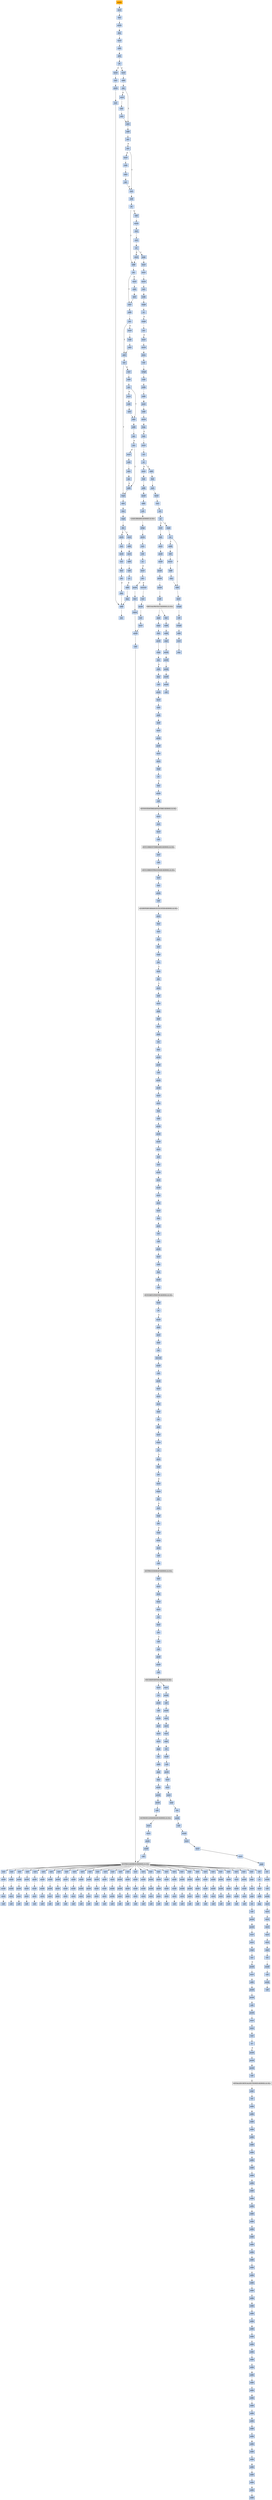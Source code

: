 strict digraph G {
	graph [bgcolor=transparent,
		name=G
	];
	node [color=lightsteelblue,
		fillcolor=lightsteelblue,
		shape=rectangle,
		style=filled
	];
	a0x0042cab0pusha_	[color=lightgrey,
		fillcolor=orange,
		label=pusha];
	a0x0042cab1movl_0x420000UINT32_esi	[label=movl];
	a0x0042cab0pusha_ -> a0x0042cab1movl_0x420000UINT32_esi	[color="#000000"];
	a0x0042cab6leal__126976esi__edi	[label=leal];
	a0x0042cab1movl_0x420000UINT32_esi -> a0x0042cab6leal__126976esi__edi	[color="#000000"];
	a0x0042cabcpushl_edi	[label=pushl];
	a0x0042cab6leal__126976esi__edi -> a0x0042cabcpushl_edi	[color="#000000"];
	a0x0042cabdjmp_0x0042caca	[label=jmp];
	a0x0042cabcpushl_edi -> a0x0042cabdjmp_0x0042caca	[color="#000000"];
	a0x0042cacamovl_esi__ebx	[label=movl];
	a0x0042cabdjmp_0x0042caca -> a0x0042cacamovl_esi__ebx	[color="#000000"];
	a0x0042caccsubl_0xfffffffcUINT8_esi	[label=subl];
	a0x0042cacamovl_esi__ebx -> a0x0042caccsubl_0xfffffffcUINT8_esi	[color="#000000"];
	a0x0042cacfadcl_ebx_ebx	[label=adcl];
	a0x0042caccsubl_0xfffffffcUINT8_esi -> a0x0042cacfadcl_ebx_ebx	[color="#000000"];
	a0x0042cad1jb_0x0042cac0	[label=jb];
	a0x0042cacfadcl_ebx_ebx -> a0x0042cad1jb_0x0042cac0	[color="#000000"];
	a0x0042cac0movb_esi__al	[label=movb];
	a0x0042cad1jb_0x0042cac0 -> a0x0042cac0movb_esi__al	[color="#000000",
		label=T];
	a0x0042cad3movl_0x1UINT32_eax	[label=movl];
	a0x0042cad1jb_0x0042cac0 -> a0x0042cad3movl_0x1UINT32_eax	[color="#000000",
		label=F];
	a0x0042cac2incl_esi	[label=incl];
	a0x0042cac0movb_esi__al -> a0x0042cac2incl_esi	[color="#000000"];
	a0x0042cac3movb_al_edi_	[label=movb];
	a0x0042cac2incl_esi -> a0x0042cac3movb_al_edi_	[color="#000000"];
	a0x0042cac5incl_edi	[label=incl];
	a0x0042cac3movb_al_edi_ -> a0x0042cac5incl_edi	[color="#000000"];
	a0x0042cac6addl_ebx_ebx	[label=addl];
	a0x0042cac5incl_edi -> a0x0042cac6addl_ebx_ebx	[color="#000000"];
	a0x0042cac8jne_0x0042cad1	[label=jne];
	a0x0042cac6addl_ebx_ebx -> a0x0042cac8jne_0x0042cad1	[color="#000000"];
	a0x0042cad8addl_ebx_ebx	[label=addl];
	a0x0042cad3movl_0x1UINT32_eax -> a0x0042cad8addl_ebx_ebx	[color="#000000"];
	a0x0042cadajne_0x0042cae3	[label=jne];
	a0x0042cad8addl_ebx_ebx -> a0x0042cadajne_0x0042cae3	[color="#000000"];
	a0x0042cae3adcl_eax_eax	[label=adcl];
	a0x0042cadajne_0x0042cae3 -> a0x0042cae3adcl_eax_eax	[color="#000000",
		label=T];
	a0x0042cadcmovl_esi__ebx	[label=movl];
	a0x0042cadajne_0x0042cae3 -> a0x0042cadcmovl_esi__ebx	[color="#000000",
		label=F];
	a0x0042cae5addl_ebx_ebx	[label=addl];
	a0x0042cae3adcl_eax_eax -> a0x0042cae5addl_ebx_ebx	[color="#000000"];
	a0x0042cae7jae_0x0042cad8	[label=jae];
	a0x0042cae5addl_ebx_ebx -> a0x0042cae7jae_0x0042cad8	[color="#000000"];
	a0x0042cae9jne_0x0042caf4	[label=jne];
	a0x0042cae7jae_0x0042cad8 -> a0x0042cae9jne_0x0042caf4	[color="#000000",
		label=F];
	a0x0042caf4xorl_ecx_ecx	[label=xorl];
	a0x0042cae9jne_0x0042caf4 -> a0x0042caf4xorl_ecx_ecx	[color="#000000",
		label=T];
	a0x0042caebmovl_esi__ebx	[label=movl];
	a0x0042cae9jne_0x0042caf4 -> a0x0042caebmovl_esi__ebx	[color="#000000",
		label=F];
	a0x0042caf6subl_0x3UINT8_eax	[label=subl];
	a0x0042caf4xorl_ecx_ecx -> a0x0042caf6subl_0x3UINT8_eax	[color="#000000"];
	a0x0042caf9jb_0x0042cb08	[label=jb];
	a0x0042caf6subl_0x3UINT8_eax -> a0x0042caf9jb_0x0042cb08	[color="#000000"];
	a0x0042cafbshll_0x8UINT8_eax	[label=shll];
	a0x0042caf9jb_0x0042cb08 -> a0x0042cafbshll_0x8UINT8_eax	[color="#000000",
		label=F];
	a0x0042cb08addl_ebx_ebx	[label=addl];
	a0x0042caf9jb_0x0042cb08 -> a0x0042cb08addl_ebx_ebx	[color="#000000",
		label=T];
	a0x0042cafemovb_esi__al	[label=movb];
	a0x0042cafbshll_0x8UINT8_eax -> a0x0042cafemovb_esi__al	[color="#000000"];
	a0x0042cb00incl_esi	[label=incl];
	a0x0042cafemovb_esi__al -> a0x0042cb00incl_esi	[color="#000000"];
	a0x0042cb01xorl_0xffffffffUINT8_eax	[label=xorl];
	a0x0042cb00incl_esi -> a0x0042cb01xorl_0xffffffffUINT8_eax	[color="#000000"];
	a0x0042cb04je_0x0042cb7a	[label=je];
	a0x0042cb01xorl_0xffffffffUINT8_eax -> a0x0042cb04je_0x0042cb7a	[color="#000000"];
	a0x0042cb06movl_eax_ebp	[label=movl];
	a0x0042cb04je_0x0042cb7a -> a0x0042cb06movl_eax_ebp	[color="#000000",
		label=F];
	a0x0042cb7apopl_esi	[label=popl];
	a0x0042cb04je_0x0042cb7a -> a0x0042cb7apopl_esi	[color="#000000",
		label=T];
	a0x0042cb06movl_eax_ebp -> a0x0042cb08addl_ebx_ebx	[color="#000000"];
	a0x0042cb0ajne_0x0042cb13	[label=jne];
	a0x0042cb08addl_ebx_ebx -> a0x0042cb0ajne_0x0042cb13	[color="#000000"];
	a0x0042cb13adcl_ecx_ecx	[label=adcl];
	a0x0042cb0ajne_0x0042cb13 -> a0x0042cb13adcl_ecx_ecx	[color="#000000",
		label=T];
	a0x0042cb0cmovl_esi__ebx	[label=movl];
	a0x0042cb0ajne_0x0042cb13 -> a0x0042cb0cmovl_esi__ebx	[color="#000000",
		label=F];
	a0x0042cb15addl_ebx_ebx	[label=addl];
	a0x0042cb13adcl_ecx_ecx -> a0x0042cb15addl_ebx_ebx	[color="#000000"];
	a0x0042cb17jne_0x0042cb20	[label=jne];
	a0x0042cb15addl_ebx_ebx -> a0x0042cb17jne_0x0042cb20	[color="#000000"];
	a0x0042cb20adcl_ecx_ecx	[label=adcl];
	a0x0042cb17jne_0x0042cb20 -> a0x0042cb20adcl_ecx_ecx	[color="#000000",
		label=T];
	a0x0042cb19movl_esi__ebx	[label=movl];
	a0x0042cb17jne_0x0042cb20 -> a0x0042cb19movl_esi__ebx	[color="#000000",
		label=F];
	a0x0042cb22jne_0x0042cb44	[label=jne];
	a0x0042cb20adcl_ecx_ecx -> a0x0042cb22jne_0x0042cb44	[color="#000000"];
	a0x0042cb44cmpl_0xfffff300UINT32_ebp	[label=cmpl];
	a0x0042cb22jne_0x0042cb44 -> a0x0042cb44cmpl_0xfffff300UINT32_ebp	[color="#000000",
		label=T];
	a0x0042cb24incl_ecx	[label=incl];
	a0x0042cb22jne_0x0042cb44 -> a0x0042cb24incl_ecx	[color="#000000",
		label=F];
	a0x0042cb4aadcl_0x1UINT8_ecx	[label=adcl];
	a0x0042cb44cmpl_0xfffff300UINT32_ebp -> a0x0042cb4aadcl_0x1UINT8_ecx	[color="#000000"];
	a0x0042cb4dleal_ediebp__edx	[label=leal];
	a0x0042cb4aadcl_0x1UINT8_ecx -> a0x0042cb4dleal_ediebp__edx	[color="#000000"];
	a0x0042cb50cmpl_0xfffffffcUINT8_ebp	[label=cmpl];
	a0x0042cb4dleal_ediebp__edx -> a0x0042cb50cmpl_0xfffffffcUINT8_ebp	[color="#000000"];
	a0x0042cb53jbe_0x0042cb64	[label=jbe];
	a0x0042cb50cmpl_0xfffffffcUINT8_ebp -> a0x0042cb53jbe_0x0042cb64	[color="#000000"];
	a0x0042cb55movb_edx__al	[label=movb];
	a0x0042cb53jbe_0x0042cb64 -> a0x0042cb55movb_edx__al	[color="#000000",
		label=F];
	a0x0042cb64movl_edx__eax	[label=movl];
	a0x0042cb53jbe_0x0042cb64 -> a0x0042cb64movl_edx__eax	[color="#000000",
		label=T];
	a0x0042cb57incl_edx	[label=incl];
	a0x0042cb55movb_edx__al -> a0x0042cb57incl_edx	[color="#000000"];
	a0x0042cb58movb_al_edi_	[label=movb];
	a0x0042cb57incl_edx -> a0x0042cb58movb_al_edi_	[color="#000000"];
	a0x0042cb5aincl_edi	[label=incl];
	a0x0042cb58movb_al_edi_ -> a0x0042cb5aincl_edi	[color="#000000"];
	a0x0042cb5bdecl_ecx	[label=decl];
	a0x0042cb5aincl_edi -> a0x0042cb5bdecl_ecx	[color="#000000"];
	a0x0042cb5cjne_0x0042cb55	[label=jne];
	a0x0042cb5bdecl_ecx -> a0x0042cb5cjne_0x0042cb55	[color="#000000"];
	a0x0042cb5ejmp_0x0042cac6	[label=jmp];
	a0x0042cb5cjne_0x0042cb55 -> a0x0042cb5ejmp_0x0042cac6	[color="#000000",
		label=F];
	a0x0042cb5ejmp_0x0042cac6 -> a0x0042cac6addl_ebx_ebx	[color="#000000"];
	a0x0042cb66addl_0x4UINT8_edx	[label=addl];
	a0x0042cb64movl_edx__eax -> a0x0042cb66addl_0x4UINT8_edx	[color="#000000"];
	a0x0042cb69movl_eax_edi_	[label=movl];
	a0x0042cb66addl_0x4UINT8_edx -> a0x0042cb69movl_eax_edi_	[color="#000000"];
	a0x0042cb6baddl_0x4UINT8_edi	[label=addl];
	a0x0042cb69movl_eax_edi_ -> a0x0042cb6baddl_0x4UINT8_edi	[color="#000000"];
	a0x0042cb6esubl_0x4UINT8_ecx	[label=subl];
	a0x0042cb6baddl_0x4UINT8_edi -> a0x0042cb6esubl_0x4UINT8_ecx	[color="#000000"];
	a0x0042cb71ja_0x0042cb64	[label=ja];
	a0x0042cb6esubl_0x4UINT8_ecx -> a0x0042cb71ja_0x0042cb64	[color="#000000"];
	a0x0042cb73addl_ecx_edi	[label=addl];
	a0x0042cb71ja_0x0042cb64 -> a0x0042cb73addl_ecx_edi	[color="#000000",
		label=F];
	a0x0042cb75jmp_0x0042cac6	[label=jmp];
	a0x0042cb73addl_ecx_edi -> a0x0042cb75jmp_0x0042cac6	[color="#000000"];
	a0x0042cb75jmp_0x0042cac6 -> a0x0042cac6addl_ebx_ebx	[color="#000000"];
	a0x0042cb1bsubl_0xfffffffcUINT8_esi	[label=subl];
	a0x0042cb19movl_esi__ebx -> a0x0042cb1bsubl_0xfffffffcUINT8_esi	[color="#000000"];
	a0x0042cb1eadcl_ebx_ebx	[label=adcl];
	a0x0042cb1bsubl_0xfffffffcUINT8_esi -> a0x0042cb1eadcl_ebx_ebx	[color="#000000"];
	a0x0042cb1eadcl_ebx_ebx -> a0x0042cb20adcl_ecx_ecx	[color="#000000"];
	a0x0042caedsubl_0xfffffffcUINT8_esi	[label=subl];
	a0x0042caebmovl_esi__ebx -> a0x0042caedsubl_0xfffffffcUINT8_esi	[color="#000000"];
	a0x0042caf0adcl_ebx_ebx	[label=adcl];
	a0x0042caedsubl_0xfffffffcUINT8_esi -> a0x0042caf0adcl_ebx_ebx	[color="#000000"];
	a0x0042caf2jae_0x0042cad8	[label=jae];
	a0x0042caf0adcl_ebx_ebx -> a0x0042caf2jae_0x0042cad8	[color="#000000"];
	a0x0042caf2jae_0x0042cad8 -> a0x0042caf4xorl_ecx_ecx	[color="#000000",
		label=F];
	a0x0042cb25addl_ebx_ebx	[label=addl];
	a0x0042cb24incl_ecx -> a0x0042cb25addl_ebx_ebx	[color="#000000"];
	a0x0042cb27jne_0x0042cb30	[label=jne];
	a0x0042cb25addl_ebx_ebx -> a0x0042cb27jne_0x0042cb30	[color="#000000"];
	a0x0042cb30adcl_ecx_ecx	[label=adcl];
	a0x0042cb27jne_0x0042cb30 -> a0x0042cb30adcl_ecx_ecx	[color="#000000",
		label=T];
	a0x0042cb29movl_esi__ebx	[label=movl];
	a0x0042cb27jne_0x0042cb30 -> a0x0042cb29movl_esi__ebx	[color="#000000",
		label=F];
	a0x0042cb32addl_ebx_ebx	[label=addl];
	a0x0042cb30adcl_ecx_ecx -> a0x0042cb32addl_ebx_ebx	[color="#000000"];
	a0x0042cb34jae_0x0042cb25	[label=jae];
	a0x0042cb32addl_ebx_ebx -> a0x0042cb34jae_0x0042cb25	[color="#000000"];
	a0x0042cb36jne_0x0042cb41	[label=jne];
	a0x0042cb34jae_0x0042cb25 -> a0x0042cb36jne_0x0042cb41	[color="#000000",
		label=F];
	a0x0042cb41addl_0x2UINT8_ecx	[label=addl];
	a0x0042cb36jne_0x0042cb41 -> a0x0042cb41addl_0x2UINT8_ecx	[color="#000000",
		label=T];
	a0x0042cb38movl_esi__ebx	[label=movl];
	a0x0042cb36jne_0x0042cb41 -> a0x0042cb38movl_esi__ebx	[color="#000000",
		label=F];
	a0x0042cb41addl_0x2UINT8_ecx -> a0x0042cb44cmpl_0xfffff300UINT32_ebp	[color="#000000"];
	a0x0042cadesubl_0xfffffffcUINT8_esi	[label=subl];
	a0x0042cadcmovl_esi__ebx -> a0x0042cadesubl_0xfffffffcUINT8_esi	[color="#000000"];
	a0x0042cae1adcl_ebx_ebx	[label=adcl];
	a0x0042cadesubl_0xfffffffcUINT8_esi -> a0x0042cae1adcl_ebx_ebx	[color="#000000"];
	a0x0042cae1adcl_ebx_ebx -> a0x0042cae3adcl_eax_eax	[color="#000000"];
	a0x0042cb0esubl_0xfffffffcUINT8_esi	[label=subl];
	a0x0042cb0cmovl_esi__ebx -> a0x0042cb0esubl_0xfffffffcUINT8_esi	[color="#000000"];
	a0x0042cb11adcl_ebx_ebx	[label=adcl];
	a0x0042cb0esubl_0xfffffffcUINT8_esi -> a0x0042cb11adcl_ebx_ebx	[color="#000000"];
	a0x0042cb11adcl_ebx_ebx -> a0x0042cb13adcl_ecx_ecx	[color="#000000"];
	a0x0042cb3asubl_0xfffffffcUINT8_esi	[label=subl];
	a0x0042cb38movl_esi__ebx -> a0x0042cb3asubl_0xfffffffcUINT8_esi	[color="#000000"];
	a0x0042cb3dadcl_ebx_ebx	[label=adcl];
	a0x0042cb3asubl_0xfffffffcUINT8_esi -> a0x0042cb3dadcl_ebx_ebx	[color="#000000"];
	a0x0042cb3fjae_0x0042cb25	[label=jae];
	a0x0042cb3dadcl_ebx_ebx -> a0x0042cb3fjae_0x0042cb25	[color="#000000"];
	a0x0042cb3fjae_0x0042cb25 -> a0x0042cb41addl_0x2UINT8_ecx	[color="#000000",
		label=F];
	a0x0042cb2bsubl_0xfffffffcUINT8_esi	[label=subl];
	a0x0042cb29movl_esi__ebx -> a0x0042cb2bsubl_0xfffffffcUINT8_esi	[color="#000000"];
	a0x0042cb2eadcl_ebx_ebx	[label=adcl];
	a0x0042cb2bsubl_0xfffffffcUINT8_esi -> a0x0042cb2eadcl_ebx_ebx	[color="#000000"];
	a0x0042cb2eadcl_ebx_ebx -> a0x0042cb30adcl_ecx_ecx	[color="#000000"];
	a0x0042cb7bmovl_esi_edi	[label=movl];
	a0x0042cb7apopl_esi -> a0x0042cb7bmovl_esi_edi	[color="#000000"];
	a0x0042cb7dmovl_0x517UINT32_ecx	[label=movl];
	a0x0042cb7bmovl_esi_edi -> a0x0042cb7dmovl_0x517UINT32_ecx	[color="#000000"];
	a0x0042cb82movb_edi__al	[label=movb];
	a0x0042cb7dmovl_0x517UINT32_ecx -> a0x0042cb82movb_edi__al	[color="#000000"];
	a0x0042cb84incl_edi	[label=incl];
	a0x0042cb82movb_edi__al -> a0x0042cb84incl_edi	[color="#000000"];
	a0x0042cb85subb_0xffffffe8UINT8_al	[label=subb];
	a0x0042cb84incl_edi -> a0x0042cb85subb_0xffffffe8UINT8_al	[color="#000000"];
	a0x0042cb87cmpb_0x1UINT8_al	[label=cmpb];
	a0x0042cb85subb_0xffffffe8UINT8_al -> a0x0042cb87cmpb_0x1UINT8_al	[color="#000000"];
	a0x0042cb89ja_0x0042cb82	[label=ja];
	a0x0042cb87cmpb_0x1UINT8_al -> a0x0042cb89ja_0x0042cb82	[color="#000000"];
	a0x0042cb8bcmpb_0x5UINT8_edi_	[label=cmpb];
	a0x0042cb89ja_0x0042cb82 -> a0x0042cb8bcmpb_0x5UINT8_edi_	[color="#000000",
		label=F];
	a0x0042cb8ejne_0x0042cb82	[label=jne];
	a0x0042cb8bcmpb_0x5UINT8_edi_ -> a0x0042cb8ejne_0x0042cb82	[color="#000000"];
	a0x0042cb90movl_edi__eax	[label=movl];
	a0x0042cb8ejne_0x0042cb82 -> a0x0042cb90movl_edi__eax	[color="#000000",
		label=F];
	a0x0042cb92movb_0x4edi__bl	[label=movb];
	a0x0042cb90movl_edi__eax -> a0x0042cb92movb_0x4edi__bl	[color="#000000"];
	a0x0042cb95shrw_0x8UINT8_ax	[label=shrw];
	a0x0042cb92movb_0x4edi__bl -> a0x0042cb95shrw_0x8UINT8_ax	[color="#000000"];
	a0x0042cb99roll_0x10UINT8_eax	[label=roll];
	a0x0042cb95shrw_0x8UINT8_ax -> a0x0042cb99roll_0x10UINT8_eax	[color="#000000"];
	a0x0042cb9cxchgb_al_ah	[label=xchgb];
	a0x0042cb99roll_0x10UINT8_eax -> a0x0042cb9cxchgb_al_ah	[color="#000000"];
	a0x0042cb9esubl_edi_eax	[label=subl];
	a0x0042cb9cxchgb_al_ah -> a0x0042cb9esubl_edi_eax	[color="#000000"];
	a0x0042cba0subb_0xffffffe8UINT8_bl	[label=subb];
	a0x0042cb9esubl_edi_eax -> a0x0042cba0subb_0xffffffe8UINT8_bl	[color="#000000"];
	a0x0042cba3addl_esi_eax	[label=addl];
	a0x0042cba0subb_0xffffffe8UINT8_bl -> a0x0042cba3addl_esi_eax	[color="#000000"];
	a0x0042cba5movl_eax_edi_	[label=movl];
	a0x0042cba3addl_esi_eax -> a0x0042cba5movl_eax_edi_	[color="#000000"];
	a0x0042cba7addl_0x5UINT8_edi	[label=addl];
	a0x0042cba5movl_eax_edi_ -> a0x0042cba7addl_0x5UINT8_edi	[color="#000000"];
	a0x0042cbaamovb_bl_al	[label=movb];
	a0x0042cba7addl_0x5UINT8_edi -> a0x0042cbaamovb_bl_al	[color="#000000"];
	a0x0042cbacloop_0x0042cb87	[label=loop];
	a0x0042cbaamovb_bl_al -> a0x0042cbacloop_0x0042cb87	[color="#000000"];
	a0x0042cbaeleal_0x29000esi__edi	[label=leal];
	a0x0042cbacloop_0x0042cb87 -> a0x0042cbaeleal_0x29000esi__edi	[color="#000000",
		label=F];
	a0x0042cbb4movl_edi__eax	[label=movl];
	a0x0042cbaeleal_0x29000esi__edi -> a0x0042cbb4movl_edi__eax	[color="#000000"];
	a0x0042cbb6orl_eax_eax	[label=orl];
	a0x0042cbb4movl_edi__eax -> a0x0042cbb6orl_eax_eax	[color="#000000"];
	a0x0042cbb8je_0x0042cbff	[label=je];
	a0x0042cbb6orl_eax_eax -> a0x0042cbb8je_0x0042cbff	[color="#000000"];
	a0x0042cbbamovl_0x4edi__ebx	[label=movl];
	a0x0042cbb8je_0x0042cbff -> a0x0042cbbamovl_0x4edi__ebx	[color="#000000",
		label=F];
	a0x0042cbffaddl_0x4UINT8_edi	[label=addl];
	a0x0042cbb8je_0x0042cbff -> a0x0042cbffaddl_0x4UINT8_edi	[color="#000000",
		label=T];
	a0x0042cbbdleal_0x2ca58eaxesi__eax	[label=leal];
	a0x0042cbbamovl_0x4edi__ebx -> a0x0042cbbdleal_0x2ca58eaxesi__eax	[color="#000000"];
	a0x0042cbc4addl_esi_ebx	[label=addl];
	a0x0042cbbdleal_0x2ca58eaxesi__eax -> a0x0042cbc4addl_esi_ebx	[color="#000000"];
	a0x0042cbc6pushl_eax	[label=pushl];
	a0x0042cbc4addl_esi_ebx -> a0x0042cbc6pushl_eax	[color="#000000"];
	a0x0042cbc7addl_0x8UINT8_edi	[label=addl];
	a0x0042cbc6pushl_eax -> a0x0042cbc7addl_0x8UINT8_edi	[color="#000000"];
	a0x0042cbcacall_0x2cb18esi_	[label=call];
	a0x0042cbc7addl_0x8UINT8_edi -> a0x0042cbcacall_0x2cb18esi_	[color="#000000"];
	LOADLIBRARYA_KERNEL32_DLL	[color=lightgrey,
		fillcolor=lightgrey,
		label="LOADLIBRARYA-KERNEL32-DLL"];
	a0x0042cbcacall_0x2cb18esi_ -> LOADLIBRARYA_KERNEL32_DLL	[color="#000000"];
	a0x0042cbd0xchgl_eax_ebp	[label=xchgl];
	LOADLIBRARYA_KERNEL32_DLL -> a0x0042cbd0xchgl_eax_ebp	[color="#000000"];
	a0x0042cbd1movb_edi__al	[label=movb];
	a0x0042cbd0xchgl_eax_ebp -> a0x0042cbd1movb_edi__al	[color="#000000"];
	a0x0042cbd3incl_edi	[label=incl];
	a0x0042cbd1movb_edi__al -> a0x0042cbd3incl_edi	[color="#000000"];
	a0x0042cbd4orb_al_al	[label=orb];
	a0x0042cbd3incl_edi -> a0x0042cbd4orb_al_al	[color="#000000"];
	a0x0042cbd6je_0x0042cbb4	[label=je];
	a0x0042cbd4orb_al_al -> a0x0042cbd6je_0x0042cbb4	[color="#000000"];
	a0x0042cbd8movl_edi_ecx	[label=movl];
	a0x0042cbd6je_0x0042cbb4 -> a0x0042cbd8movl_edi_ecx	[color="#000000",
		label=F];
	a0x0042cbdajns_0x0042cbe3	[label=jns];
	a0x0042cbd8movl_edi_ecx -> a0x0042cbdajns_0x0042cbe3	[color="#000000"];
	a0x0042cbe3pushl_edi	[label=pushl];
	a0x0042cbdajns_0x0042cbe3 -> a0x0042cbe3pushl_edi	[color="#000000",
		label=T];
	a0x0042cbdcmovzwl_edi__eax	[label=movzwl];
	a0x0042cbdajns_0x0042cbe3 -> a0x0042cbdcmovzwl_edi__eax	[color="#000000",
		label=F];
	a0x0042cbe4decl_eax	[label=decl];
	a0x0042cbe3pushl_edi -> a0x0042cbe4decl_eax	[color="#000000"];
	a0x0042cbe5repnz_scasb_es_edi__al	[label=repnz];
	a0x0042cbe4decl_eax -> a0x0042cbe5repnz_scasb_es_edi__al	[color="#000000"];
	a0x0042cbe7pushl_ebp	[label=pushl];
	a0x0042cbe5repnz_scasb_es_edi__al -> a0x0042cbe7pushl_ebp	[color="#000000"];
	a0x0042cbe8call_0x2cb20esi_	[label=call];
	a0x0042cbe7pushl_ebp -> a0x0042cbe8call_0x2cb20esi_	[color="#000000"];
	GETPROCADDRESS_KERNEL32_DLL	[color=lightgrey,
		fillcolor=lightgrey,
		label="GETPROCADDRESS-KERNEL32-DLL"];
	a0x0042cbe8call_0x2cb20esi_ -> GETPROCADDRESS_KERNEL32_DLL	[color="#000000"];
	a0x0042cbeeorl_eax_eax	[label=orl];
	GETPROCADDRESS_KERNEL32_DLL -> a0x0042cbeeorl_eax_eax	[color="#000000"];
	a0x004096daxorl_0x41d0d0_eax	[label=xorl];
	GETPROCADDRESS_KERNEL32_DLL -> a0x004096daxorl_0x41d0d0_eax	[color="#000000"];
	a0x004096edxorl_0x41d0d0_eax	[label=xorl];
	GETPROCADDRESS_KERNEL32_DLL -> a0x004096edxorl_0x41d0d0_eax	[color="#000000"];
	a0x00409700xorl_0x41d0d0_eax	[label=xorl];
	GETPROCADDRESS_KERNEL32_DLL -> a0x00409700xorl_0x41d0d0_eax	[color="#000000"];
	a0x00409713xorl_0x41d0d0_eax	[label=xorl];
	GETPROCADDRESS_KERNEL32_DLL -> a0x00409713xorl_0x41d0d0_eax	[color="#000000"];
	a0x00409726xorl_0x41d0d0_eax	[label=xorl];
	GETPROCADDRESS_KERNEL32_DLL -> a0x00409726xorl_0x41d0d0_eax	[color="#000000"];
	a0x00409739xorl_0x41d0d0_eax	[label=xorl];
	GETPROCADDRESS_KERNEL32_DLL -> a0x00409739xorl_0x41d0d0_eax	[color="#000000"];
	a0x0040974cxorl_0x41d0d0_eax	[label=xorl];
	GETPROCADDRESS_KERNEL32_DLL -> a0x0040974cxorl_0x41d0d0_eax	[color="#000000"];
	a0x0040975fxorl_0x41d0d0_eax	[label=xorl];
	GETPROCADDRESS_KERNEL32_DLL -> a0x0040975fxorl_0x41d0d0_eax	[color="#000000"];
	a0x00409772xorl_0x41d0d0_eax	[label=xorl];
	GETPROCADDRESS_KERNEL32_DLL -> a0x00409772xorl_0x41d0d0_eax	[color="#000000"];
	a0x00409785xorl_0x41d0d0_eax	[label=xorl];
	GETPROCADDRESS_KERNEL32_DLL -> a0x00409785xorl_0x41d0d0_eax	[color="#000000"];
	a0x00409798xorl_0x41d0d0_eax	[label=xorl];
	GETPROCADDRESS_KERNEL32_DLL -> a0x00409798xorl_0x41d0d0_eax	[color="#000000"];
	a0x004097abxorl_0x41d0d0_eax	[label=xorl];
	GETPROCADDRESS_KERNEL32_DLL -> a0x004097abxorl_0x41d0d0_eax	[color="#000000"];
	a0x004097bexorl_0x41d0d0_eax	[label=xorl];
	GETPROCADDRESS_KERNEL32_DLL -> a0x004097bexorl_0x41d0d0_eax	[color="#000000"];
	a0x004097d1xorl_0x41d0d0_eax	[label=xorl];
	GETPROCADDRESS_KERNEL32_DLL -> a0x004097d1xorl_0x41d0d0_eax	[color="#000000"];
	a0x004097e4xorl_0x41d0d0_eax	[label=xorl];
	GETPROCADDRESS_KERNEL32_DLL -> a0x004097e4xorl_0x41d0d0_eax	[color="#000000"];
	a0x004097f7xorl_0x41d0d0_eax	[label=xorl];
	GETPROCADDRESS_KERNEL32_DLL -> a0x004097f7xorl_0x41d0d0_eax	[color="#000000"];
	a0x0040980axorl_0x41d0d0_eax	[label=xorl];
	GETPROCADDRESS_KERNEL32_DLL -> a0x0040980axorl_0x41d0d0_eax	[color="#000000"];
	a0x0040981dxorl_0x41d0d0_eax	[label=xorl];
	GETPROCADDRESS_KERNEL32_DLL -> a0x0040981dxorl_0x41d0d0_eax	[color="#000000"];
	a0x00409830xorl_0x41d0d0_eax	[label=xorl];
	GETPROCADDRESS_KERNEL32_DLL -> a0x00409830xorl_0x41d0d0_eax	[color="#000000"];
	a0x00409843xorl_0x41d0d0_eax	[label=xorl];
	GETPROCADDRESS_KERNEL32_DLL -> a0x00409843xorl_0x41d0d0_eax	[color="#000000"];
	a0x00409856xorl_0x41d0d0_eax	[label=xorl];
	GETPROCADDRESS_KERNEL32_DLL -> a0x00409856xorl_0x41d0d0_eax	[color="#000000"];
	a0x00409869xorl_0x41d0d0_eax	[label=xorl];
	GETPROCADDRESS_KERNEL32_DLL -> a0x00409869xorl_0x41d0d0_eax	[color="#000000"];
	a0x0040987cxorl_0x41d0d0_eax	[label=xorl];
	GETPROCADDRESS_KERNEL32_DLL -> a0x0040987cxorl_0x41d0d0_eax	[color="#000000"];
	a0x0040988fxorl_0x41d0d0_eax	[label=xorl];
	GETPROCADDRESS_KERNEL32_DLL -> a0x0040988fxorl_0x41d0d0_eax	[color="#000000"];
	a0x004098a2xorl_0x41d0d0_eax	[label=xorl];
	GETPROCADDRESS_KERNEL32_DLL -> a0x004098a2xorl_0x41d0d0_eax	[color="#000000"];
	a0x004098b5xorl_0x41d0d0_eax	[label=xorl];
	GETPROCADDRESS_KERNEL32_DLL -> a0x004098b5xorl_0x41d0d0_eax	[color="#000000"];
	a0x004098c8xorl_0x41d0d0_eax	[label=xorl];
	GETPROCADDRESS_KERNEL32_DLL -> a0x004098c8xorl_0x41d0d0_eax	[color="#000000"];
	a0x004098dbxorl_0x41d0d0_eax	[label=xorl];
	GETPROCADDRESS_KERNEL32_DLL -> a0x004098dbxorl_0x41d0d0_eax	[color="#000000"];
	a0x004098eexorl_0x41d0d0_eax	[label=xorl];
	GETPROCADDRESS_KERNEL32_DLL -> a0x004098eexorl_0x41d0d0_eax	[color="#000000"];
	a0x00409901xorl_0x41d0d0_eax	[label=xorl];
	GETPROCADDRESS_KERNEL32_DLL -> a0x00409901xorl_0x41d0d0_eax	[color="#000000"];
	a0x00409914xorl_0x41d0d0_eax	[label=xorl];
	GETPROCADDRESS_KERNEL32_DLL -> a0x00409914xorl_0x41d0d0_eax	[color="#000000"];
	a0x00409927xorl_0x41d0d0_eax	[label=xorl];
	GETPROCADDRESS_KERNEL32_DLL -> a0x00409927xorl_0x41d0d0_eax	[color="#000000"];
	a0x0040993axorl_0x41d0d0_eax	[label=xorl];
	GETPROCADDRESS_KERNEL32_DLL -> a0x0040993axorl_0x41d0d0_eax	[color="#000000"];
	a0x0042cbf0je_0x0042cbf9	[label=je];
	a0x0042cbeeorl_eax_eax -> a0x0042cbf0je_0x0042cbf9	[color="#000000"];
	a0x0042cbf2movl_eax_ebx_	[label=movl];
	a0x0042cbf0je_0x0042cbf9 -> a0x0042cbf2movl_eax_ebx_	[color="#000000",
		label=F];
	a0x0042cbf4addl_0x4UINT8_ebx	[label=addl];
	a0x0042cbf2movl_eax_ebx_ -> a0x0042cbf4addl_0x4UINT8_ebx	[color="#000000"];
	a0x0042cbf7jmp_0x0042cbd1	[label=jmp];
	a0x0042cbf4addl_0x4UINT8_ebx -> a0x0042cbf7jmp_0x0042cbd1	[color="#000000"];
	a0x0042cbdfincl_edi	[label=incl];
	a0x0042cbdcmovzwl_edi__eax -> a0x0042cbdfincl_edi	[color="#000000"];
	a0x0042cbe0pushl_eax	[label=pushl];
	a0x0042cbdfincl_edi -> a0x0042cbe0pushl_eax	[color="#000000"];
	a0x0042cbe1incl_edi	[label=incl];
	a0x0042cbe0pushl_eax -> a0x0042cbe1incl_edi	[color="#000000"];
	a0x0042cbe2movl_0xaef24857UINT32_ecx	[label=movl];
	a0x0042cbe1incl_edi -> a0x0042cbe2movl_0xaef24857UINT32_ecx	[color="#000000"];
	a0x0042cbe2movl_0xaef24857UINT32_ecx -> a0x0042cbe7pushl_ebp	[color="#000000"];
	a0x0042cc02leal__4esi__ebx	[label=leal];
	a0x0042cbffaddl_0x4UINT8_edi -> a0x0042cc02leal__4esi__ebx	[color="#000000"];
	a0x0042cc05xorl_eax_eax	[label=xorl];
	a0x0042cc02leal__4esi__ebx -> a0x0042cc05xorl_eax_eax	[color="#000000"];
	a0x0042cc07movb_edi__al	[label=movb];
	a0x0042cc05xorl_eax_eax -> a0x0042cc07movb_edi__al	[color="#000000"];
	a0x0042cc09incl_edi	[label=incl];
	a0x0042cc07movb_edi__al -> a0x0042cc09incl_edi	[color="#000000"];
	a0x0042cc0aorl_eax_eax	[label=orl];
	a0x0042cc09incl_edi -> a0x0042cc0aorl_eax_eax	[color="#000000"];
	a0x0042cc0cje_0x0042cc30	[label=je];
	a0x0042cc0aorl_eax_eax -> a0x0042cc0cje_0x0042cc30	[color="#000000"];
	a0x0042cc0ecmpb_0xffffffefUINT8_al	[label=cmpb];
	a0x0042cc0cje_0x0042cc30 -> a0x0042cc0ecmpb_0xffffffefUINT8_al	[color="#000000",
		label=F];
	a0x0042cc30movl_0x2cb24esi__ebp	[label=movl];
	a0x0042cc0cje_0x0042cc30 -> a0x0042cc30movl_0x2cb24esi__ebp	[color="#000000",
		label=T];
	a0x0042cc10ja_0x0042cc23	[label=ja];
	a0x0042cc0ecmpb_0xffffffefUINT8_al -> a0x0042cc10ja_0x0042cc23	[color="#000000"];
	a0x0042cc12addl_eax_ebx	[label=addl];
	a0x0042cc10ja_0x0042cc23 -> a0x0042cc12addl_eax_ebx	[color="#000000",
		label=F];
	a0x0042cc23andb_0xfUINT8_al	[label=andb];
	a0x0042cc10ja_0x0042cc23 -> a0x0042cc23andb_0xfUINT8_al	[color="#000000",
		label=T];
	a0x0042cc14movl_ebx__eax	[label=movl];
	a0x0042cc12addl_eax_ebx -> a0x0042cc14movl_ebx__eax	[color="#000000"];
	a0x0042cc16xchgb_al_ah	[label=xchgb];
	a0x0042cc14movl_ebx__eax -> a0x0042cc16xchgb_al_ah	[color="#000000"];
	a0x0042cc18roll_0x10UINT8_eax	[label=roll];
	a0x0042cc16xchgb_al_ah -> a0x0042cc18roll_0x10UINT8_eax	[color="#000000"];
	a0x0042cc1bxchgb_al_ah	[label=xchgb];
	a0x0042cc18roll_0x10UINT8_eax -> a0x0042cc1bxchgb_al_ah	[color="#000000"];
	a0x0042cc1daddl_esi_eax	[label=addl];
	a0x0042cc1bxchgb_al_ah -> a0x0042cc1daddl_esi_eax	[color="#000000"];
	a0x0042cc1fmovl_eax_ebx_	[label=movl];
	a0x0042cc1daddl_esi_eax -> a0x0042cc1fmovl_eax_ebx_	[color="#000000"];
	a0x0042cc21jmp_0x0042cc05	[label=jmp];
	a0x0042cc1fmovl_eax_ebx_ -> a0x0042cc21jmp_0x0042cc05	[color="#000000"];
	a0x0042cc25shll_0x10UINT8_eax	[label=shll];
	a0x0042cc23andb_0xfUINT8_al -> a0x0042cc25shll_0x10UINT8_eax	[color="#000000"];
	a0x0042cc28movw_edi__ax	[label=movw];
	a0x0042cc25shll_0x10UINT8_eax -> a0x0042cc28movw_edi__ax	[color="#000000"];
	a0x0042cc2baddl_0x2UINT8_edi	[label=addl];
	a0x0042cc28movw_edi__ax -> a0x0042cc2baddl_0x2UINT8_edi	[color="#000000"];
	a0x0042cc2ejmp_0x0042cc12	[label=jmp];
	a0x0042cc2baddl_0x2UINT8_edi -> a0x0042cc2ejmp_0x0042cc12	[color="#000000"];
	a0x0042cc2ejmp_0x0042cc12 -> a0x0042cc12addl_eax_ebx	[color="#000000"];
	a0x0042cc36leal__4096esi__edi	[label=leal];
	a0x0042cc30movl_0x2cb24esi__ebp -> a0x0042cc36leal__4096esi__edi	[color="#000000"];
	a0x0042cc3cmovl_0x1000UINT32_ebx	[label=movl];
	a0x0042cc36leal__4096esi__edi -> a0x0042cc3cmovl_0x1000UINT32_ebx	[color="#000000"];
	a0x0042cc41pushl_eax	[label=pushl];
	a0x0042cc3cmovl_0x1000UINT32_ebx -> a0x0042cc41pushl_eax	[color="#000000"];
	a0x0042cc42pushl_esp	[label=pushl];
	a0x0042cc41pushl_eax -> a0x0042cc42pushl_esp	[color="#000000"];
	a0x0042cc43pushl_0x4UINT8	[label=pushl];
	a0x0042cc42pushl_esp -> a0x0042cc43pushl_0x4UINT8	[color="#000000"];
	a0x0042cc45pushl_ebx	[label=pushl];
	a0x0042cc43pushl_0x4UINT8 -> a0x0042cc45pushl_ebx	[color="#000000"];
	a0x0042cc46pushl_edi	[label=pushl];
	a0x0042cc45pushl_ebx -> a0x0042cc46pushl_edi	[color="#000000"];
	a0x0042cc47call_ebp	[label=call];
	a0x0042cc46pushl_edi -> a0x0042cc47call_ebp	[color="#000000"];
	VIRTUALPROTECT_KERNEL32_DLL	[color=lightgrey,
		fillcolor=lightgrey,
		label="VIRTUALPROTECT-KERNEL32-DLL"];
	a0x0042cc47call_ebp -> VIRTUALPROTECT_KERNEL32_DLL	[color="#000000"];
	a0x0042cc49leal_0x217edi__eax	[label=leal];
	VIRTUALPROTECT_KERNEL32_DLL -> a0x0042cc49leal_0x217edi__eax	[color="#000000"];
	a0x0042cc5epopl_eax	[label=popl];
	VIRTUALPROTECT_KERNEL32_DLL -> a0x0042cc5epopl_eax	[color="#000000"];
	a0x0042cc4fandb_0x7fUINT8_eax_	[label=andb];
	a0x0042cc49leal_0x217edi__eax -> a0x0042cc4fandb_0x7fUINT8_eax_	[color="#000000"];
	a0x0042cc52andb_0x7fUINT8_0x28eax_	[label=andb];
	a0x0042cc4fandb_0x7fUINT8_eax_ -> a0x0042cc52andb_0x7fUINT8_0x28eax_	[color="#000000"];
	a0x0042cc56popl_eax	[label=popl];
	a0x0042cc52andb_0x7fUINT8_0x28eax_ -> a0x0042cc56popl_eax	[color="#000000"];
	a0x0042cc57pushl_eax	[label=pushl];
	a0x0042cc56popl_eax -> a0x0042cc57pushl_eax	[color="#000000"];
	a0x0042cc58pushl_esp	[label=pushl];
	a0x0042cc57pushl_eax -> a0x0042cc58pushl_esp	[color="#000000"];
	a0x0042cc59pushl_eax	[label=pushl];
	a0x0042cc58pushl_esp -> a0x0042cc59pushl_eax	[color="#000000"];
	a0x0042cc5apushl_ebx	[label=pushl];
	a0x0042cc59pushl_eax -> a0x0042cc5apushl_ebx	[color="#000000"];
	a0x0042cc5bpushl_edi	[label=pushl];
	a0x0042cc5apushl_ebx -> a0x0042cc5bpushl_edi	[color="#000000"];
	a0x0042cc5ccall_ebp	[label=call];
	a0x0042cc5bpushl_edi -> a0x0042cc5ccall_ebp	[color="#000000"];
	a0x0042cc5fpopa_	[label=popa];
	a0x0042cc5epopl_eax -> a0x0042cc5fpopa_	[color="#000000"];
	a0x0042cc60leal__128esp__eax	[label=leal];
	a0x0042cc5fpopa_ -> a0x0042cc60leal__128esp__eax	[color="#000000"];
	a0x0042cc64pushl_0x0UINT8	[label=pushl];
	a0x0042cc60leal__128esp__eax -> a0x0042cc64pushl_0x0UINT8	[color="#000000"];
	a0x0042cc66cmpl_eax_esp	[label=cmpl];
	a0x0042cc64pushl_0x0UINT8 -> a0x0042cc66cmpl_eax_esp	[color="#000000"];
	a0x0042cc68jne_0x0042cc64	[label=jne];
	a0x0042cc66cmpl_eax_esp -> a0x0042cc68jne_0x0042cc64	[color="#000000"];
	a0x0042cc6asubl_0xffffff80UINT8_esp	[label=subl];
	a0x0042cc68jne_0x0042cc64 -> a0x0042cc6asubl_0xffffff80UINT8_esp	[color="#000000",
		label=F];
	a0x0042cc6djmp_0x00404e14	[label=jmp];
	a0x0042cc6asubl_0xffffff80UINT8_esp -> a0x0042cc6djmp_0x00404e14	[color="#000000"];
	a0x00404e14call_0x40a823	[label=call];
	a0x0042cc6djmp_0x00404e14 -> a0x00404e14call_0x40a823	[color="#000000"];
	a0x0040a823pushl_ebp	[label=pushl];
	a0x00404e14call_0x40a823 -> a0x0040a823pushl_ebp	[color="#000000"];
	a0x0040a824movl_esp_ebp	[label=movl];
	a0x0040a823pushl_ebp -> a0x0040a824movl_esp_ebp	[color="#000000"];
	a0x0040a826subl_0x14UINT8_esp	[label=subl];
	a0x0040a824movl_esp_ebp -> a0x0040a826subl_0x14UINT8_esp	[color="#000000"];
	a0x0040a829andl_0x0UINT8__12ebp_	[label=andl];
	a0x0040a826subl_0x14UINT8_esp -> a0x0040a829andl_0x0UINT8__12ebp_	[color="#000000"];
	a0x0040a82dandl_0x0UINT8__8ebp_	[label=andl];
	a0x0040a829andl_0x0UINT8__12ebp_ -> a0x0040a82dandl_0x0UINT8__8ebp_	[color="#000000"];
	a0x0040a831movl_0x41d0d0_eax	[label=movl];
	a0x0040a82dandl_0x0UINT8__8ebp_ -> a0x0040a831movl_0x41d0d0_eax	[color="#000000"];
	a0x0040a836pushl_esi	[label=pushl];
	a0x0040a831movl_0x41d0d0_eax -> a0x0040a836pushl_esi	[color="#000000"];
	a0x0040a837pushl_edi	[label=pushl];
	a0x0040a836pushl_esi -> a0x0040a837pushl_edi	[color="#000000"];
	a0x0040a838movl_0xbb40e64eUINT32_edi	[label=movl];
	a0x0040a837pushl_edi -> a0x0040a838movl_0xbb40e64eUINT32_edi	[color="#000000"];
	a0x0040a83dmovl_0xffff0000UINT32_esi	[label=movl];
	a0x0040a838movl_0xbb40e64eUINT32_edi -> a0x0040a83dmovl_0xffff0000UINT32_esi	[color="#000000"];
	a0x0040a842cmpl_edi_eax	[label=cmpl];
	a0x0040a83dmovl_0xffff0000UINT32_esi -> a0x0040a842cmpl_edi_eax	[color="#000000"];
	a0x0040a844je_0x40a853	[label=je];
	a0x0040a842cmpl_edi_eax -> a0x0040a844je_0x40a853	[color="#000000"];
	a0x0040a853leal__12ebp__eax	[label=leal];
	a0x0040a844je_0x40a853 -> a0x0040a853leal__12ebp__eax	[color="#000000",
		label=T];
	a0x0040a856pushl_eax	[label=pushl];
	a0x0040a853leal__12ebp__eax -> a0x0040a856pushl_eax	[color="#000000"];
	a0x0040a857call_0x411088	[label=call];
	a0x0040a856pushl_eax -> a0x0040a857call_0x411088	[color="#000000"];
	GETSYSTEMTIMEASFILETIME_KERNEL32_DLL	[color=lightgrey,
		fillcolor=lightgrey,
		label="GETSYSTEMTIMEASFILETIME-KERNEL32-DLL"];
	a0x0040a857call_0x411088 -> GETSYSTEMTIMEASFILETIME_KERNEL32_DLL	[color="#000000"];
	a0x0040a85dmovl__8ebp__eax	[label=movl];
	GETSYSTEMTIMEASFILETIME_KERNEL32_DLL -> a0x0040a85dmovl__8ebp__eax	[color="#000000"];
	a0x0040a860xorl__12ebp__eax	[label=xorl];
	a0x0040a85dmovl__8ebp__eax -> a0x0040a860xorl__12ebp__eax	[color="#000000"];
	a0x0040a863movl_eax__4ebp_	[label=movl];
	a0x0040a860xorl__12ebp__eax -> a0x0040a863movl_eax__4ebp_	[color="#000000"];
	a0x0040a866call_0x411174	[label=call];
	a0x0040a863movl_eax__4ebp_ -> a0x0040a866call_0x411174	[color="#000000"];
	GETCURRENTTHREADID_KERNEL32_DLL	[color=lightgrey,
		fillcolor=lightgrey,
		label="GETCURRENTTHREADID-KERNEL32-DLL"];
	a0x0040a866call_0x411174 -> GETCURRENTTHREADID_KERNEL32_DLL	[color="#000000"];
	a0x0040a86cxorl_eax__4ebp_	[label=xorl];
	GETCURRENTTHREADID_KERNEL32_DLL -> a0x0040a86cxorl_eax__4ebp_	[color="#000000"];
	a0x0040a86fcall_0x4110f8	[label=call];
	a0x0040a86cxorl_eax__4ebp_ -> a0x0040a86fcall_0x4110f8	[color="#000000"];
	GETCURRENTPROCESSID_KERNEL32_DLL	[color=lightgrey,
		fillcolor=lightgrey,
		label="GETCURRENTPROCESSID-KERNEL32-DLL"];
	a0x0040a86fcall_0x4110f8 -> GETCURRENTPROCESSID_KERNEL32_DLL	[color="#000000"];
	a0x0040a875xorl_eax__4ebp_	[label=xorl];
	GETCURRENTPROCESSID_KERNEL32_DLL -> a0x0040a875xorl_eax__4ebp_	[color="#000000"];
	a0x0040a878leal__20ebp__eax	[label=leal];
	a0x0040a875xorl_eax__4ebp_ -> a0x0040a878leal__20ebp__eax	[color="#000000"];
	a0x0040a87bpushl_eax	[label=pushl];
	a0x0040a878leal__20ebp__eax -> a0x0040a87bpushl_eax	[color="#000000"];
	a0x0040a87ccall_0x411090	[label=call];
	a0x0040a87bpushl_eax -> a0x0040a87ccall_0x411090	[color="#000000"];
	QUERYPERFORMANCECOUNTER_KERNEL32_DLL	[color=lightgrey,
		fillcolor=lightgrey,
		label="QUERYPERFORMANCECOUNTER-KERNEL32-DLL"];
	a0x0040a87ccall_0x411090 -> QUERYPERFORMANCECOUNTER_KERNEL32_DLL	[color="#000000"];
	a0x0040a882movl__16ebp__ecx	[label=movl];
	QUERYPERFORMANCECOUNTER_KERNEL32_DLL -> a0x0040a882movl__16ebp__ecx	[color="#000000"];
	a0x0040a885leal__4ebp__eax	[label=leal];
	a0x0040a882movl__16ebp__ecx -> a0x0040a885leal__4ebp__eax	[color="#000000"];
	a0x0040a888xorl__20ebp__ecx	[label=xorl];
	a0x0040a885leal__4ebp__eax -> a0x0040a888xorl__20ebp__ecx	[color="#000000"];
	a0x0040a88bxorl__4ebp__ecx	[label=xorl];
	a0x0040a888xorl__20ebp__ecx -> a0x0040a88bxorl__4ebp__ecx	[color="#000000"];
	a0x0040a88exorl_eax_ecx	[label=xorl];
	a0x0040a88bxorl__4ebp__ecx -> a0x0040a88exorl_eax_ecx	[color="#000000"];
	a0x0040a890cmpl_edi_ecx	[label=cmpl];
	a0x0040a88exorl_eax_ecx -> a0x0040a890cmpl_edi_ecx	[color="#000000"];
	a0x0040a892jne_0x40a89b	[label=jne];
	a0x0040a890cmpl_edi_ecx -> a0x0040a892jne_0x40a89b	[color="#000000"];
	a0x0040a89btestl_ecx_esi	[label=testl];
	a0x0040a892jne_0x40a89b -> a0x0040a89btestl_ecx_esi	[color="#000000",
		label=T];
	a0x0040a89djne_0x40a8ab	[label=jne];
	a0x0040a89btestl_ecx_esi -> a0x0040a89djne_0x40a8ab	[color="#000000"];
	a0x0040a8abmovl_ecx_0x41d0d0	[label=movl];
	a0x0040a89djne_0x40a8ab -> a0x0040a8abmovl_ecx_0x41d0d0	[color="#000000",
		label=T];
	a0x0040a8b1notl_ecx	[label=notl];
	a0x0040a8abmovl_ecx_0x41d0d0 -> a0x0040a8b1notl_ecx	[color="#000000"];
	a0x0040a8b3movl_ecx_0x41d0d4	[label=movl];
	a0x0040a8b1notl_ecx -> a0x0040a8b3movl_ecx_0x41d0d4	[color="#000000"];
	a0x0040a8b9popl_edi	[label=popl];
	a0x0040a8b3movl_ecx_0x41d0d4 -> a0x0040a8b9popl_edi	[color="#000000"];
	a0x0040a8bapopl_esi	[label=popl];
	a0x0040a8b9popl_edi -> a0x0040a8bapopl_esi	[color="#000000"];
	a0x0040a8bbmovl_ebp_esp	[label=movl];
	a0x0040a8bapopl_esi -> a0x0040a8bbmovl_ebp_esp	[color="#000000"];
	a0x0040a8bdpopl_ebp	[label=popl];
	a0x0040a8bbmovl_ebp_esp -> a0x0040a8bdpopl_ebp	[color="#000000"];
	a0x0040a8beret	[label=ret];
	a0x0040a8bdpopl_ebp -> a0x0040a8beret	[color="#000000"];
	a0x00404e19jmp_0x404e1e	[label=jmp];
	a0x0040a8beret -> a0x00404e19jmp_0x404e1e	[color="#000000"];
	a0x00404e1epushl_0x14UINT8	[label=pushl];
	a0x00404e19jmp_0x404e1e -> a0x00404e1epushl_0x14UINT8	[color="#000000"];
	a0x00404e20pushl_0x41b918UINT32	[label=pushl];
	a0x00404e1epushl_0x14UINT8 -> a0x00404e20pushl_0x41b918UINT32	[color="#000000"];
	a0x00404e25call_0x408350	[label=call];
	a0x00404e20pushl_0x41b918UINT32 -> a0x00404e25call_0x408350	[color="#000000"];
	a0x00408350pushl_0x4083b0UINT32	[label=pushl];
	a0x00404e25call_0x408350 -> a0x00408350pushl_0x4083b0UINT32	[color="#000000"];
	a0x00408355pushl_fs_0	[label=pushl];
	a0x00408350pushl_0x4083b0UINT32 -> a0x00408355pushl_fs_0	[color="#000000"];
	a0x0040835cmovl_0x10esp__eax	[label=movl];
	a0x00408355pushl_fs_0 -> a0x0040835cmovl_0x10esp__eax	[color="#000000"];
	a0x00408360movl_ebp_0x10esp_	[label=movl];
	a0x0040835cmovl_0x10esp__eax -> a0x00408360movl_ebp_0x10esp_	[color="#000000"];
	a0x00408364leal_0x10esp__ebp	[label=leal];
	a0x00408360movl_ebp_0x10esp_ -> a0x00408364leal_0x10esp__ebp	[color="#000000"];
	a0x00408368subl_eax_esp	[label=subl];
	a0x00408364leal_0x10esp__ebp -> a0x00408368subl_eax_esp	[color="#000000"];
	a0x0040836apushl_ebx	[label=pushl];
	a0x00408368subl_eax_esp -> a0x0040836apushl_ebx	[color="#000000"];
	a0x0040836bpushl_esi	[label=pushl];
	a0x0040836apushl_ebx -> a0x0040836bpushl_esi	[color="#000000"];
	a0x0040836cpushl_edi	[label=pushl];
	a0x0040836bpushl_esi -> a0x0040836cpushl_edi	[color="#000000"];
	a0x0040836dmovl_0x41d0d0_eax	[label=movl];
	a0x0040836cpushl_edi -> a0x0040836dmovl_0x41d0d0_eax	[color="#000000"];
	a0x00408372xorl_eax__4ebp_	[label=xorl];
	a0x0040836dmovl_0x41d0d0_eax -> a0x00408372xorl_eax__4ebp_	[color="#000000"];
	a0x00408375xorl_ebp_eax	[label=xorl];
	a0x00408372xorl_eax__4ebp_ -> a0x00408375xorl_ebp_eax	[color="#000000"];
	a0x00408377pushl_eax	[label=pushl];
	a0x00408375xorl_ebp_eax -> a0x00408377pushl_eax	[color="#000000"];
	a0x00408378movl_esp__24ebp_	[label=movl];
	a0x00408377pushl_eax -> a0x00408378movl_esp__24ebp_	[color="#000000"];
	a0x0040837bpushl__8ebp_	[label=pushl];
	a0x00408378movl_esp__24ebp_ -> a0x0040837bpushl__8ebp_	[color="#000000"];
	a0x0040837emovl__4ebp__eax	[label=movl];
	a0x0040837bpushl__8ebp_ -> a0x0040837emovl__4ebp__eax	[color="#000000"];
	a0x00408381movl_0xfffffffeUINT32__4ebp_	[label=movl];
	a0x0040837emovl__4ebp__eax -> a0x00408381movl_0xfffffffeUINT32__4ebp_	[color="#000000"];
	a0x00408388movl_eax__8ebp_	[label=movl];
	a0x00408381movl_0xfffffffeUINT32__4ebp_ -> a0x00408388movl_eax__8ebp_	[color="#000000"];
	a0x0040838bleal__16ebp__eax	[label=leal];
	a0x00408388movl_eax__8ebp_ -> a0x0040838bleal__16ebp__eax	[color="#000000"];
	a0x0040838emovl_eax_fs_0	[label=movl];
	a0x0040838bleal__16ebp__eax -> a0x0040838emovl_eax_fs_0	[color="#000000"];
	a0x00408394ret	[label=ret];
	a0x0040838emovl_eax_fs_0 -> a0x00408394ret	[color="#000000"];
	a0x00404e2acall_0x40962c	[label=call];
	a0x00408394ret -> a0x00404e2acall_0x40962c	[color="#000000"];
	a0x0040962cpushl_ebp	[label=pushl];
	a0x00404e2acall_0x40962c -> a0x0040962cpushl_ebp	[color="#000000"];
	a0x0040962dmovl_esp_ebp	[label=movl];
	a0x0040962cpushl_ebp -> a0x0040962dmovl_esp_ebp	[color="#000000"];
	a0x0040962fsubl_0x44UINT8_esp	[label=subl];
	a0x0040962dmovl_esp_ebp -> a0x0040962fsubl_0x44UINT8_esp	[color="#000000"];
	a0x00409632leal__68ebp__eax	[label=leal];
	a0x0040962fsubl_0x44UINT8_esp -> a0x00409632leal__68ebp__eax	[color="#000000"];
	a0x00409635pushl_eax	[label=pushl];
	a0x00409632leal__68ebp__eax -> a0x00409635pushl_eax	[color="#000000"];
	a0x00409636call_0x4110cc	[label=call];
	a0x00409635pushl_eax -> a0x00409636call_0x4110cc	[color="#000000"];
	GETSTARTUPINFOW_KERNEL32_DLL	[color=lightgrey,
		fillcolor=lightgrey,
		label="GETSTARTUPINFOW-KERNEL32-DLL"];
	a0x00409636call_0x4110cc -> GETSTARTUPINFOW_KERNEL32_DLL	[color="#000000"];
	a0x0040963ctestb_0x1UINT8__24ebp_	[label=testb];
	GETSTARTUPINFOW_KERNEL32_DLL -> a0x0040963ctestb_0x1UINT8__24ebp_	[color="#000000"];
	a0x00409640je_0x409648	[label=je];
	a0x0040963ctestb_0x1UINT8__24ebp_ -> a0x00409640je_0x409648	[color="#000000"];
	a0x00409648pushl_0xaUINT8	[label=pushl];
	a0x00409640je_0x409648 -> a0x00409648pushl_0xaUINT8	[color="#000000",
		label=T];
	a0x0040964apopl_eax	[label=popl];
	a0x00409648pushl_0xaUINT8 -> a0x0040964apopl_eax	[color="#000000"];
	a0x0040964bmovl_ebp_esp	[label=movl];
	a0x0040964apopl_eax -> a0x0040964bmovl_ebp_esp	[color="#000000"];
	a0x0040964dpopl_ebp	[label=popl];
	a0x0040964bmovl_ebp_esp -> a0x0040964dpopl_ebp	[color="#000000"];
	a0x0040964eret	[label=ret];
	a0x0040964dpopl_ebp -> a0x0040964eret	[color="#000000"];
	a0x00404e2fmovzwl_ax_esi	[label=movzwl];
	a0x0040964eret -> a0x00404e2fmovzwl_ax_esi	[color="#000000"];
	a0x00404e32pushl_0x2UINT8	[label=pushl];
	a0x00404e2fmovzwl_ax_esi -> a0x00404e32pushl_0x2UINT8	[color="#000000"];
	a0x00404e34call_0x40a7d6	[label=call];
	a0x00404e32pushl_0x2UINT8 -> a0x00404e34call_0x40a7d6	[color="#000000"];
	a0x0040a7d6pushl_ebp	[label=pushl];
	a0x00404e34call_0x40a7d6 -> a0x0040a7d6pushl_ebp	[color="#000000"];
	a0x0040a7d7movl_esp_ebp	[label=movl];
	a0x0040a7d6pushl_ebp -> a0x0040a7d7movl_esp_ebp	[color="#000000"];
	a0x0040a7d9movl_0x8ebp__eax	[label=movl];
	a0x0040a7d7movl_esp_ebp -> a0x0040a7d9movl_0x8ebp__eax	[color="#000000"];
	a0x0040a7dcmovl_eax_0x41e8a0	[label=movl];
	a0x0040a7d9movl_0x8ebp__eax -> a0x0040a7dcmovl_eax_0x41e8a0	[color="#000000"];
	a0x0040a7e1popl_ebp	[label=popl];
	a0x0040a7dcmovl_eax_0x41e8a0 -> a0x0040a7e1popl_ebp	[color="#000000"];
	a0x0040a7e2ret	[label=ret];
	a0x0040a7e1popl_ebp -> a0x0040a7e2ret	[color="#000000"];
	a0x00404e39popl_ecx	[label=popl];
	a0x0040a7e2ret -> a0x00404e39popl_ecx	[color="#000000"];
	a0x00404e3amovl_0x5a4dUINT32_eax	[label=movl];
	a0x00404e39popl_ecx -> a0x00404e3amovl_0x5a4dUINT32_eax	[color="#000000"];
	a0x00404e3fcmpw_ax_0x400000	[label=cmpw];
	a0x00404e3amovl_0x5a4dUINT32_eax -> a0x00404e3fcmpw_ax_0x400000	[color="#000000"];
	a0x00404e46je_0x404e4c	[label=je];
	a0x00404e3fcmpw_ax_0x400000 -> a0x00404e46je_0x404e4c	[color="#000000"];
	a0x00404e4cmovl_0x40003c_eax	[label=movl];
	a0x00404e46je_0x404e4c -> a0x00404e4cmovl_0x40003c_eax	[color="#000000",
		label=T];
	a0x00404e51cmpl_0x4550UINT32_0x400000eax_	[label=cmpl];
	a0x00404e4cmovl_0x40003c_eax -> a0x00404e51cmpl_0x4550UINT32_0x400000eax_	[color="#000000"];
	a0x00404e5bjne_0x404e48	[label=jne];
	a0x00404e51cmpl_0x4550UINT32_0x400000eax_ -> a0x00404e5bjne_0x404e48	[color="#000000"];
	a0x00404e5dmovl_0x10bUINT32_ecx	[label=movl];
	a0x00404e5bjne_0x404e48 -> a0x00404e5dmovl_0x10bUINT32_ecx	[color="#000000",
		label=F];
	a0x00404e62cmpw_cx_0x400018eax_	[label=cmpw];
	a0x00404e5dmovl_0x10bUINT32_ecx -> a0x00404e62cmpw_cx_0x400018eax_	[color="#000000"];
	a0x00404e69jne_0x404e48	[label=jne];
	a0x00404e62cmpw_cx_0x400018eax_ -> a0x00404e69jne_0x404e48	[color="#000000"];
	a0x00404e6bxorl_ebx_ebx	[label=xorl];
	a0x00404e69jne_0x404e48 -> a0x00404e6bxorl_ebx_ebx	[color="#000000",
		label=F];
	a0x00404e6dcmpl_0xeUINT8_0x400074eax_	[label=cmpl];
	a0x00404e6bxorl_ebx_ebx -> a0x00404e6dcmpl_0xeUINT8_0x400074eax_	[color="#000000"];
	a0x00404e74jbe_0x404e7f	[label=jbe];
	a0x00404e6dcmpl_0xeUINT8_0x400074eax_ -> a0x00404e74jbe_0x404e7f	[color="#000000"];
	a0x00404e76cmpl_ebx_0x4000e8eax_	[label=cmpl];
	a0x00404e74jbe_0x404e7f -> a0x00404e76cmpl_ebx_0x4000e8eax_	[color="#000000",
		label=F];
	a0x00404e7csetne_bl	[label=setne];
	a0x00404e76cmpl_ebx_0x4000e8eax_ -> a0x00404e7csetne_bl	[color="#000000"];
	a0x00404e7fmovl_ebx__28ebp_	[label=movl];
	a0x00404e7csetne_bl -> a0x00404e7fmovl_ebx__28ebp_	[color="#000000"];
	a0x00404e82call_0x409bdc	[label=call];
	a0x00404e7fmovl_ebx__28ebp_ -> a0x00404e82call_0x409bdc	[color="#000000"];
	a0x00409bdccall_0x4110a0	[label=call];
	a0x00404e82call_0x409bdc -> a0x00409bdccall_0x4110a0	[color="#000000"];
	GETPROCESSHEAP_KERNEL32_DLL	[color=lightgrey,
		fillcolor=lightgrey,
		label="GETPROCESSHEAP-KERNEL32-DLL"];
	a0x00409bdccall_0x4110a0 -> GETPROCESSHEAP_KERNEL32_DLL	[color="#000000"];
	a0x00409be2xorl_ecx_ecx	[label=xorl];
	GETPROCESSHEAP_KERNEL32_DLL -> a0x00409be2xorl_ecx_ecx	[color="#000000"];
	a0x00409be4movl_eax_0x41eed8	[label=movl];
	a0x00409be2xorl_ecx_ecx -> a0x00409be4movl_eax_0x41eed8	[color="#000000"];
	a0x00409be9testl_eax_eax	[label=testl];
	a0x00409be4movl_eax_0x41eed8 -> a0x00409be9testl_eax_eax	[color="#000000"];
	a0x00409bebsetne_cl	[label=setne];
	a0x00409be9testl_eax_eax -> a0x00409bebsetne_cl	[color="#000000"];
	a0x00409beemovl_ecx_eax	[label=movl];
	a0x00409bebsetne_cl -> a0x00409beemovl_ecx_eax	[color="#000000"];
	a0x00409bf0ret	[label=ret];
	a0x00409beemovl_ecx_eax -> a0x00409bf0ret	[color="#000000"];
	a0x00404e87testl_eax_eax	[label=testl];
	a0x00409bf0ret -> a0x00404e87testl_eax_eax	[color="#000000"];
	a0x00404e89jne_0x404e93	[label=jne];
	a0x00404e87testl_eax_eax -> a0x00404e89jne_0x404e93	[color="#000000"];
	a0x00404e93call_0x40601c	[label=call];
	a0x00404e89jne_0x404e93 -> a0x00404e93call_0x40601c	[color="#000000",
		label=T];
	a0x0040601ccall_0x40423e	[label=call];
	a0x00404e93call_0x40601c -> a0x0040601ccall_0x40423e	[color="#000000"];
	a0x0040423epushl_esi	[label=pushl];
	a0x0040601ccall_0x40423e -> a0x0040423epushl_esi	[color="#000000"];
	a0x0040423fpushl_0x0UINT8	[label=pushl];
	a0x0040423epushl_esi -> a0x0040423fpushl_0x0UINT8	[color="#000000"];
	a0x00404241call_0x411134	[label=call];
	a0x0040423fpushl_0x0UINT8 -> a0x00404241call_0x411134	[color="#000000"];
	ENCODEPOINTER_KERNEL32_DLL	[color=lightgrey,
		fillcolor=lightgrey,
		label="ENCODEPOINTER-KERNEL32-DLL"];
	a0x00404241call_0x411134 -> ENCODEPOINTER_KERNEL32_DLL	[color="#000000"];
	a0x00404247movl_eax_esi	[label=movl];
	ENCODEPOINTER_KERNEL32_DLL -> a0x00404247movl_eax_esi	[color="#000000"];
	a0x00409fcfmovl_eax_0x41eedc	[label=movl];
	ENCODEPOINTER_KERNEL32_DLL -> a0x00409fcfmovl_eax_0x41eedc	[color="#000000"];
	a0x00404249pushl_esi	[label=pushl];
	a0x00404247movl_eax_esi -> a0x00404249pushl_esi	[color="#000000"];
	a0x0040424acall_0x409bcf	[label=call];
	a0x00404249pushl_esi -> a0x0040424acall_0x409bcf	[color="#000000"];
	a0x00409bcfpushl_ebp	[label=pushl];
	a0x0040424acall_0x409bcf -> a0x00409bcfpushl_ebp	[color="#000000"];
	a0x00409bd0movl_esp_ebp	[label=movl];
	a0x00409bcfpushl_ebp -> a0x00409bd0movl_esp_ebp	[color="#000000"];
	a0x00409bd2movl_0x8ebp__eax	[label=movl];
	a0x00409bd0movl_esp_ebp -> a0x00409bd2movl_0x8ebp__eax	[color="#000000"];
	a0x00409bd5movl_eax_0x41eed0	[label=movl];
	a0x00409bd2movl_0x8ebp__eax -> a0x00409bd5movl_eax_0x41eed0	[color="#000000"];
	a0x00409bdapopl_ebp	[label=popl];
	a0x00409bd5movl_eax_0x41eed0 -> a0x00409bdapopl_ebp	[color="#000000"];
	a0x00409bdbret	[label=ret];
	a0x00409bdapopl_ebp -> a0x00409bdbret	[color="#000000"];
	a0x0040424fpushl_esi	[label=pushl];
	a0x00409bdbret -> a0x0040424fpushl_esi	[color="#000000"];
	a0x00404250call_0x406226	[label=call];
	a0x0040424fpushl_esi -> a0x00404250call_0x406226	[color="#000000"];
	a0x00406226pushl_ebp	[label=pushl];
	a0x00404250call_0x406226 -> a0x00406226pushl_ebp	[color="#000000"];
	a0x00406227movl_esp_ebp	[label=movl];
	a0x00406226pushl_ebp -> a0x00406227movl_esp_ebp	[color="#000000"];
	a0x00406229movl_0x8ebp__eax	[label=movl];
	a0x00406227movl_esp_ebp -> a0x00406229movl_0x8ebp__eax	[color="#000000"];
	a0x0040622cmovl_eax_0x41e308	[label=movl];
	a0x00406229movl_0x8ebp__eax -> a0x0040622cmovl_eax_0x41e308	[color="#000000"];
	a0x00406231popl_ebp	[label=popl];
	a0x0040622cmovl_eax_0x41e308 -> a0x00406231popl_ebp	[color="#000000"];
	a0x00406232ret	[label=ret];
	a0x00406231popl_ebp -> a0x00406232ret	[color="#000000"];
	a0x00404255pushl_esi	[label=pushl];
	a0x00406232ret -> a0x00404255pushl_esi	[color="#000000"];
	a0x00404256call_0x409fd5	[label=call];
	a0x00404255pushl_esi -> a0x00404256call_0x409fd5	[color="#000000"];
	a0x00409fd5pushl_ebp	[label=pushl];
	a0x00404256call_0x409fd5 -> a0x00409fd5pushl_ebp	[color="#000000"];
	a0x00409fd6movl_esp_ebp	[label=movl];
	a0x00409fd5pushl_ebp -> a0x00409fd6movl_esp_ebp	[color="#000000"];
	a0x00409fd8movl_0x8ebp__eax	[label=movl];
	a0x00409fd6movl_esp_ebp -> a0x00409fd8movl_0x8ebp__eax	[color="#000000"];
	a0x00409fdbmovl_eax_0x41eee0	[label=movl];
	a0x00409fd8movl_0x8ebp__eax -> a0x00409fdbmovl_eax_0x41eee0	[color="#000000"];
	a0x00409fe0popl_ebp	[label=popl];
	a0x00409fdbmovl_eax_0x41eee0 -> a0x00409fe0popl_ebp	[color="#000000"];
	a0x00409fe1ret	[label=ret];
	a0x00409fe0popl_ebp -> a0x00409fe1ret	[color="#000000"];
	a0x0040425bpushl_esi	[label=pushl];
	a0x00409fe1ret -> a0x0040425bpushl_esi	[color="#000000"];
	a0x0040425ccall_0x409fef	[label=call];
	a0x0040425bpushl_esi -> a0x0040425ccall_0x409fef	[color="#000000"];
	a0x00409fefpushl_ebp	[label=pushl];
	a0x0040425ccall_0x409fef -> a0x00409fefpushl_ebp	[color="#000000"];
	a0x00409ff0movl_esp_ebp	[label=movl];
	a0x00409fefpushl_ebp -> a0x00409ff0movl_esp_ebp	[color="#000000"];
	a0x00409ff2movl_0x8ebp__eax	[label=movl];
	a0x00409ff0movl_esp_ebp -> a0x00409ff2movl_0x8ebp__eax	[color="#000000"];
	a0x00409ff5movl_eax_0x41eee4	[label=movl];
	a0x00409ff2movl_0x8ebp__eax -> a0x00409ff5movl_eax_0x41eee4	[color="#000000"];
	a0x00409ffamovl_eax_0x41eee8	[label=movl];
	a0x00409ff5movl_eax_0x41eee4 -> a0x00409ffamovl_eax_0x41eee8	[color="#000000"];
	a0x00409fffmovl_eax_0x41eeec	[label=movl];
	a0x00409ffamovl_eax_0x41eee8 -> a0x00409fffmovl_eax_0x41eeec	[color="#000000"];
	a0x0040a004movl_eax_0x41eef0	[label=movl];
	a0x00409fffmovl_eax_0x41eeec -> a0x0040a004movl_eax_0x41eef0	[color="#000000"];
	a0x0040a009popl_ebp	[label=popl];
	a0x0040a004movl_eax_0x41eef0 -> a0x0040a009popl_ebp	[color="#000000"];
	a0x0040a00aret	[label=ret];
	a0x0040a009popl_ebp -> a0x0040a00aret	[color="#000000"];
	a0x00404261pushl_esi	[label=pushl];
	a0x0040a00aret -> a0x00404261pushl_esi	[color="#000000"];
	a0x00404262call_0x409fc4	[label=call];
	a0x00404261pushl_esi -> a0x00404262call_0x409fc4	[color="#000000"];
	a0x00409fc4pushl_0x409f90UINT32	[label=pushl];
	a0x00404262call_0x409fc4 -> a0x00409fc4pushl_0x409f90UINT32	[color="#000000"];
	a0x00409fc9call_0x411134	[label=call];
	a0x00409fc4pushl_0x409f90UINT32 -> a0x00409fc9call_0x411134	[color="#000000"];
	a0x00409fd4ret	[label=ret];
	a0x00409fcfmovl_eax_0x41eedc -> a0x00409fd4ret	[color="#000000"];
	a0x00404267pushl_esi	[label=pushl];
	a0x00409fd4ret -> a0x00404267pushl_esi	[color="#000000"];
	a0x00404268call_0x40a200	[label=call];
	a0x00404267pushl_esi -> a0x00404268call_0x40a200	[color="#000000"];
	a0x0040a200pushl_ebp	[label=pushl];
	a0x00404268call_0x40a200 -> a0x0040a200pushl_ebp	[color="#000000"];
	a0x0040a201movl_esp_ebp	[label=movl];
	a0x0040a200pushl_ebp -> a0x0040a201movl_esp_ebp	[color="#000000"];
	a0x0040a203movl_0x8ebp__eax	[label=movl];
	a0x0040a201movl_esp_ebp -> a0x0040a203movl_0x8ebp__eax	[color="#000000"];
	a0x0040a206movl_eax_0x41eef8	[label=movl];
	a0x0040a203movl_0x8ebp__eax -> a0x0040a206movl_eax_0x41eef8	[color="#000000"];
	a0x0040a20bpopl_ebp	[label=popl];
	a0x0040a206movl_eax_0x41eef8 -> a0x0040a20bpopl_ebp	[color="#000000"];
	a0x0040a20cret	[label=ret];
	a0x0040a20bpopl_ebp -> a0x0040a20cret	[color="#000000"];
	a0x0040426daddl_0x18UINT8_esp	[label=addl];
	a0x0040a20cret -> a0x0040426daddl_0x18UINT8_esp	[color="#000000"];
	a0x00404270popl_esi	[label=popl];
	a0x0040426daddl_0x18UINT8_esp -> a0x00404270popl_esi	[color="#000000"];
	a0x00404271jmp_0x4096bd	[label=jmp];
	a0x00404270popl_esi -> a0x00404271jmp_0x4096bd	[color="#000000"];
	a0x004096bdpushl_esi	[label=pushl];
	a0x00404271jmp_0x4096bd -> a0x004096bdpushl_esi	[color="#000000"];
	a0x004096bepushl_edi	[label=pushl];
	a0x004096bdpushl_esi -> a0x004096bepushl_edi	[color="#000000"];
	a0x004096bfpushl_0x418044UINT32	[label=pushl];
	a0x004096bepushl_edi -> a0x004096bfpushl_0x418044UINT32	[color="#000000"];
	a0x004096c4call_0x4110a4	[label=call];
	a0x004096bfpushl_0x418044UINT32 -> a0x004096c4call_0x4110a4	[color="#000000"];
	GETMODULEHANDLEW_KERNEL32_DLL	[color=lightgrey,
		fillcolor=lightgrey,
		label="GETMODULEHANDLEW-KERNEL32-DLL"];
	a0x004096c4call_0x4110a4 -> GETMODULEHANDLEW_KERNEL32_DLL	[color="#000000"];
	a0x004096camovl_0x4110e0_esi	[label=movl];
	GETMODULEHANDLEW_KERNEL32_DLL -> a0x004096camovl_0x4110e0_esi	[color="#000000"];
	a0x004096d0movl_eax_edi	[label=movl];
	a0x004096camovl_0x4110e0_esi -> a0x004096d0movl_eax_edi	[color="#000000"];
	a0x004096d2pushl_0x418060UINT32	[label=pushl];
	a0x004096d0movl_eax_edi -> a0x004096d2pushl_0x418060UINT32	[color="#000000"];
	a0x004096d7pushl_edi	[label=pushl];
	a0x004096d2pushl_0x418060UINT32 -> a0x004096d7pushl_edi	[color="#000000"];
	a0x004096d8call_esi	[label=call];
	a0x004096d7pushl_edi -> a0x004096d8call_esi	[color="#000000"];
	a0x004096d8call_esi -> GETPROCADDRESS_KERNEL32_DLL	[color="#000000"];
	a0x004096e0pushl_0x41806cUINT32	[label=pushl];
	a0x004096daxorl_0x41d0d0_eax -> a0x004096e0pushl_0x41806cUINT32	[color="#000000"];
	a0x004096e5pushl_edi	[label=pushl];
	a0x004096e0pushl_0x41806cUINT32 -> a0x004096e5pushl_edi	[color="#000000"];
	a0x004096e6movl_eax_0x425dc0	[label=movl];
	a0x004096e5pushl_edi -> a0x004096e6movl_eax_0x425dc0	[color="#000000"];
	a0x004096ebcall_esi	[label=call];
	a0x004096e6movl_eax_0x425dc0 -> a0x004096ebcall_esi	[color="#000000"];
	a0x004096f3pushl_0x418074UINT32	[label=pushl];
	a0x004096edxorl_0x41d0d0_eax -> a0x004096f3pushl_0x418074UINT32	[color="#000000"];
	a0x004096f8pushl_edi	[label=pushl];
	a0x004096f3pushl_0x418074UINT32 -> a0x004096f8pushl_edi	[color="#000000"];
	a0x004096f9movl_eax_0x425dc4	[label=movl];
	a0x004096f8pushl_edi -> a0x004096f9movl_eax_0x425dc4	[color="#000000"];
	a0x004096fecall_esi	[label=call];
	a0x004096f9movl_eax_0x425dc4 -> a0x004096fecall_esi	[color="#000000"];
	a0x00409706pushl_0x418080UINT32	[label=pushl];
	a0x00409700xorl_0x41d0d0_eax -> a0x00409706pushl_0x418080UINT32	[color="#000000"];
	a0x0040970bpushl_edi	[label=pushl];
	a0x00409706pushl_0x418080UINT32 -> a0x0040970bpushl_edi	[color="#000000"];
	a0x0040970cmovl_eax_0x425dc8	[label=movl];
	a0x0040970bpushl_edi -> a0x0040970cmovl_eax_0x425dc8	[color="#000000"];
	a0x00409711call_esi	[label=call];
	a0x0040970cmovl_eax_0x425dc8 -> a0x00409711call_esi	[color="#000000"];
	a0x00409719pushl_0x41808cUINT32	[label=pushl];
	a0x00409713xorl_0x41d0d0_eax -> a0x00409719pushl_0x41808cUINT32	[color="#000000"];
	a0x0040971epushl_edi	[label=pushl];
	a0x00409719pushl_0x41808cUINT32 -> a0x0040971epushl_edi	[color="#000000"];
	a0x0040971fmovl_eax_0x425dcc	[label=movl];
	a0x0040971epushl_edi -> a0x0040971fmovl_eax_0x425dcc	[color="#000000"];
	a0x00409724call_esi	[label=call];
	a0x0040971fmovl_eax_0x425dcc -> a0x00409724call_esi	[color="#000000"];
	a0x0040972cpushl_0x4180a8UINT32	[label=pushl];
	a0x00409726xorl_0x41d0d0_eax -> a0x0040972cpushl_0x4180a8UINT32	[color="#000000"];
	a0x00409731pushl_edi	[label=pushl];
	a0x0040972cpushl_0x4180a8UINT32 -> a0x00409731pushl_edi	[color="#000000"];
	a0x00409732movl_eax_0x425dd0	[label=movl];
	a0x00409731pushl_edi -> a0x00409732movl_eax_0x425dd0	[color="#000000"];
	a0x00409737call_esi	[label=call];
	a0x00409732movl_eax_0x425dd0 -> a0x00409737call_esi	[color="#000000"];
	a0x0040973fpushl_0x4180b8UINT32	[label=pushl];
	a0x00409739xorl_0x41d0d0_eax -> a0x0040973fpushl_0x4180b8UINT32	[color="#000000"];
	a0x00409744pushl_edi	[label=pushl];
	a0x0040973fpushl_0x4180b8UINT32 -> a0x00409744pushl_edi	[color="#000000"];
	a0x00409745movl_eax_0x425dd4	[label=movl];
	a0x00409744pushl_edi -> a0x00409745movl_eax_0x425dd4	[color="#000000"];
	a0x0040974acall_esi	[label=call];
	a0x00409745movl_eax_0x425dd4 -> a0x0040974acall_esi	[color="#000000"];
	a0x00409752pushl_0x4180ccUINT32	[label=pushl];
	a0x0040974cxorl_0x41d0d0_eax -> a0x00409752pushl_0x4180ccUINT32	[color="#000000"];
	a0x00409757pushl_edi	[label=pushl];
	a0x00409752pushl_0x4180ccUINT32 -> a0x00409757pushl_edi	[color="#000000"];
	a0x00409758movl_eax_0x425dd8	[label=movl];
	a0x00409757pushl_edi -> a0x00409758movl_eax_0x425dd8	[color="#000000"];
	a0x0040975dcall_esi	[label=call];
	a0x00409758movl_eax_0x425dd8 -> a0x0040975dcall_esi	[color="#000000"];
	a0x00409765pushl_0x4180e4UINT32	[label=pushl];
	a0x0040975fxorl_0x41d0d0_eax -> a0x00409765pushl_0x4180e4UINT32	[color="#000000"];
	a0x0040976apushl_edi	[label=pushl];
	a0x00409765pushl_0x4180e4UINT32 -> a0x0040976apushl_edi	[color="#000000"];
	a0x0040976bmovl_eax_0x425ddc	[label=movl];
	a0x0040976apushl_edi -> a0x0040976bmovl_eax_0x425ddc	[color="#000000"];
	a0x00409770call_esi	[label=call];
	a0x0040976bmovl_eax_0x425ddc -> a0x00409770call_esi	[color="#000000"];
	a0x00409778pushl_0x4180fcUINT32	[label=pushl];
	a0x00409772xorl_0x41d0d0_eax -> a0x00409778pushl_0x4180fcUINT32	[color="#000000"];
	a0x0040977dpushl_edi	[label=pushl];
	a0x00409778pushl_0x4180fcUINT32 -> a0x0040977dpushl_edi	[color="#000000"];
	a0x0040977emovl_eax_0x425de0	[label=movl];
	a0x0040977dpushl_edi -> a0x0040977emovl_eax_0x425de0	[color="#000000"];
	a0x00409783call_esi	[label=call];
	a0x0040977emovl_eax_0x425de0 -> a0x00409783call_esi	[color="#000000"];
	a0x0040978bpushl_0x418110UINT32	[label=pushl];
	a0x00409785xorl_0x41d0d0_eax -> a0x0040978bpushl_0x418110UINT32	[color="#000000"];
	a0x00409790pushl_edi	[label=pushl];
	a0x0040978bpushl_0x418110UINT32 -> a0x00409790pushl_edi	[color="#000000"];
	a0x00409791movl_eax_0x425de4	[label=movl];
	a0x00409790pushl_edi -> a0x00409791movl_eax_0x425de4	[color="#000000"];
	a0x00409796call_esi	[label=call];
	a0x00409791movl_eax_0x425de4 -> a0x00409796call_esi	[color="#000000"];
	a0x0040979epushl_0x418130UINT32	[label=pushl];
	a0x00409798xorl_0x41d0d0_eax -> a0x0040979epushl_0x418130UINT32	[color="#000000"];
	a0x004097a3pushl_edi	[label=pushl];
	a0x0040979epushl_0x418130UINT32 -> a0x004097a3pushl_edi	[color="#000000"];
	a0x004097a4movl_eax_0x425de8	[label=movl];
	a0x004097a3pushl_edi -> a0x004097a4movl_eax_0x425de8	[color="#000000"];
	a0x004097a9call_esi	[label=call];
	a0x004097a4movl_eax_0x425de8 -> a0x004097a9call_esi	[color="#000000"];
	a0x004097b1pushl_0x418148UINT32	[label=pushl];
	a0x004097abxorl_0x41d0d0_eax -> a0x004097b1pushl_0x418148UINT32	[color="#000000"];
	a0x004097b6pushl_edi	[label=pushl];
	a0x004097b1pushl_0x418148UINT32 -> a0x004097b6pushl_edi	[color="#000000"];
	a0x004097b7movl_eax_0x425dec	[label=movl];
	a0x004097b6pushl_edi -> a0x004097b7movl_eax_0x425dec	[color="#000000"];
	a0x004097bccall_esi	[label=call];
	a0x004097b7movl_eax_0x425dec -> a0x004097bccall_esi	[color="#000000"];
	a0x004097c4pushl_0x418160UINT32	[label=pushl];
	a0x004097bexorl_0x41d0d0_eax -> a0x004097c4pushl_0x418160UINT32	[color="#000000"];
	a0x004097c9pushl_edi	[label=pushl];
	a0x004097c4pushl_0x418160UINT32 -> a0x004097c9pushl_edi	[color="#000000"];
	a0x004097camovl_eax_0x425df0	[label=movl];
	a0x004097c9pushl_edi -> a0x004097camovl_eax_0x425df0	[color="#000000"];
	a0x004097cfcall_esi	[label=call];
	a0x004097camovl_eax_0x425df0 -> a0x004097cfcall_esi	[color="#000000"];
	a0x004097d7pushl_0x418174UINT32	[label=pushl];
	a0x004097d1xorl_0x41d0d0_eax -> a0x004097d7pushl_0x418174UINT32	[color="#000000"];
	a0x004097dcpushl_edi	[label=pushl];
	a0x004097d7pushl_0x418174UINT32 -> a0x004097dcpushl_edi	[color="#000000"];
	a0x004097ddmovl_eax_0x425df4	[label=movl];
	a0x004097dcpushl_edi -> a0x004097ddmovl_eax_0x425df4	[color="#000000"];
	a0x004097e2call_esi	[label=call];
	a0x004097ddmovl_eax_0x425df4 -> a0x004097e2call_esi	[color="#000000"];
	a0x004097eamovl_eax_0x425df8	[label=movl];
	a0x004097e4xorl_0x41d0d0_eax -> a0x004097eamovl_eax_0x425df8	[color="#000000"];
	a0x004097efpushl_0x418188UINT32	[label=pushl];
	a0x004097eamovl_eax_0x425df8 -> a0x004097efpushl_0x418188UINT32	[color="#000000"];
	a0x004097f4pushl_edi	[label=pushl];
	a0x004097efpushl_0x418188UINT32 -> a0x004097f4pushl_edi	[color="#000000"];
	a0x004097f5call_esi	[label=call];
	a0x004097f4pushl_edi -> a0x004097f5call_esi	[color="#000000"];
	a0x004097fdpushl_0x4181a4UINT32	[label=pushl];
	a0x004097f7xorl_0x41d0d0_eax -> a0x004097fdpushl_0x4181a4UINT32	[color="#000000"];
	a0x00409802pushl_edi	[label=pushl];
	a0x004097fdpushl_0x4181a4UINT32 -> a0x00409802pushl_edi	[color="#000000"];
	a0x00409803movl_eax_0x425dfc	[label=movl];
	a0x00409802pushl_edi -> a0x00409803movl_eax_0x425dfc	[color="#000000"];
	a0x00409808call_esi	[label=call];
	a0x00409803movl_eax_0x425dfc -> a0x00409808call_esi	[color="#000000"];
	a0x00409810pushl_0x4181c4UINT32	[label=pushl];
	a0x0040980axorl_0x41d0d0_eax -> a0x00409810pushl_0x4181c4UINT32	[color="#000000"];
	a0x00409815pushl_edi	[label=pushl];
	a0x00409810pushl_0x4181c4UINT32 -> a0x00409815pushl_edi	[color="#000000"];
	a0x00409816movl_eax_0x425e00	[label=movl];
	a0x00409815pushl_edi -> a0x00409816movl_eax_0x425e00	[color="#000000"];
	a0x0040981bcall_esi	[label=call];
	a0x00409816movl_eax_0x425e00 -> a0x0040981bcall_esi	[color="#000000"];
	a0x00409823pushl_0x4181e0UINT32	[label=pushl];
	a0x0040981dxorl_0x41d0d0_eax -> a0x00409823pushl_0x4181e0UINT32	[color="#000000"];
	a0x00409828pushl_edi	[label=pushl];
	a0x00409823pushl_0x4181e0UINT32 -> a0x00409828pushl_edi	[color="#000000"];
	a0x00409829movl_eax_0x425e04	[label=movl];
	a0x00409828pushl_edi -> a0x00409829movl_eax_0x425e04	[color="#000000"];
	a0x0040982ecall_esi	[label=call];
	a0x00409829movl_eax_0x425e04 -> a0x0040982ecall_esi	[color="#000000"];
	a0x00409836pushl_0x418200UINT32	[label=pushl];
	a0x00409830xorl_0x41d0d0_eax -> a0x00409836pushl_0x418200UINT32	[color="#000000"];
	a0x0040983bpushl_edi	[label=pushl];
	a0x00409836pushl_0x418200UINT32 -> a0x0040983bpushl_edi	[color="#000000"];
	a0x0040983cmovl_eax_0x425e08	[label=movl];
	a0x0040983bpushl_edi -> a0x0040983cmovl_eax_0x425e08	[color="#000000"];
	a0x00409841call_esi	[label=call];
	a0x0040983cmovl_eax_0x425e08 -> a0x00409841call_esi	[color="#000000"];
	a0x00409849pushl_0x418214UINT32	[label=pushl];
	a0x00409843xorl_0x41d0d0_eax -> a0x00409849pushl_0x418214UINT32	[color="#000000"];
	a0x0040984epushl_edi	[label=pushl];
	a0x00409849pushl_0x418214UINT32 -> a0x0040984epushl_edi	[color="#000000"];
	a0x0040984fmovl_eax_0x425e0c	[label=movl];
	a0x0040984epushl_edi -> a0x0040984fmovl_eax_0x425e0c	[color="#000000"];
	a0x00409854call_esi	[label=call];
	a0x0040984fmovl_eax_0x425e0c -> a0x00409854call_esi	[color="#000000"];
	a0x0040985cpushl_0x418230UINT32	[label=pushl];
	a0x00409856xorl_0x41d0d0_eax -> a0x0040985cpushl_0x418230UINT32	[color="#000000"];
	a0x00409861pushl_edi	[label=pushl];
	a0x0040985cpushl_0x418230UINT32 -> a0x00409861pushl_edi	[color="#000000"];
	a0x00409862movl_eax_0x425e10	[label=movl];
	a0x00409861pushl_edi -> a0x00409862movl_eax_0x425e10	[color="#000000"];
	a0x00409867call_esi	[label=call];
	a0x00409862movl_eax_0x425e10 -> a0x00409867call_esi	[color="#000000"];
	a0x0040986fpushl_0x418244UINT32	[label=pushl];
	a0x00409869xorl_0x41d0d0_eax -> a0x0040986fpushl_0x418244UINT32	[color="#000000"];
	a0x00409874pushl_edi	[label=pushl];
	a0x0040986fpushl_0x418244UINT32 -> a0x00409874pushl_edi	[color="#000000"];
	a0x00409875movl_eax_0x425e18	[label=movl];
	a0x00409874pushl_edi -> a0x00409875movl_eax_0x425e18	[color="#000000"];
	a0x0040987acall_esi	[label=call];
	a0x00409875movl_eax_0x425e18 -> a0x0040987acall_esi	[color="#000000"];
	a0x00409882pushl_0x418254UINT32	[label=pushl];
	a0x0040987cxorl_0x41d0d0_eax -> a0x00409882pushl_0x418254UINT32	[color="#000000"];
	a0x00409887pushl_edi	[label=pushl];
	a0x00409882pushl_0x418254UINT32 -> a0x00409887pushl_edi	[color="#000000"];
	a0x00409888movl_eax_0x425e14	[label=movl];
	a0x00409887pushl_edi -> a0x00409888movl_eax_0x425e14	[color="#000000"];
	a0x0040988dcall_esi	[label=call];
	a0x00409888movl_eax_0x425e14 -> a0x0040988dcall_esi	[color="#000000"];
	a0x00409895pushl_0x418264UINT32	[label=pushl];
	a0x0040988fxorl_0x41d0d0_eax -> a0x00409895pushl_0x418264UINT32	[color="#000000"];
	a0x0040989apushl_edi	[label=pushl];
	a0x00409895pushl_0x418264UINT32 -> a0x0040989apushl_edi	[color="#000000"];
	a0x0040989bmovl_eax_0x425e1c	[label=movl];
	a0x0040989apushl_edi -> a0x0040989bmovl_eax_0x425e1c	[color="#000000"];
	a0x004098a0call_esi	[label=call];
	a0x0040989bmovl_eax_0x425e1c -> a0x004098a0call_esi	[color="#000000"];
	a0x004098a8pushl_0x418274UINT32	[label=pushl];
	a0x004098a2xorl_0x41d0d0_eax -> a0x004098a8pushl_0x418274UINT32	[color="#000000"];
	a0x004098adpushl_edi	[label=pushl];
	a0x004098a8pushl_0x418274UINT32 -> a0x004098adpushl_edi	[color="#000000"];
	a0x004098aemovl_eax_0x425e20	[label=movl];
	a0x004098adpushl_edi -> a0x004098aemovl_eax_0x425e20	[color="#000000"];
	a0x004098b3call_esi	[label=call];
	a0x004098aemovl_eax_0x425e20 -> a0x004098b3call_esi	[color="#000000"];
	a0x004098bbpushl_0x418284UINT32	[label=pushl];
	a0x004098b5xorl_0x41d0d0_eax -> a0x004098bbpushl_0x418284UINT32	[color="#000000"];
	a0x004098c0pushl_edi	[label=pushl];
	a0x004098bbpushl_0x418284UINT32 -> a0x004098c0pushl_edi	[color="#000000"];
	a0x004098c1movl_eax_0x425e24	[label=movl];
	a0x004098c0pushl_edi -> a0x004098c1movl_eax_0x425e24	[color="#000000"];
	a0x004098c6call_esi	[label=call];
	a0x004098c1movl_eax_0x425e24 -> a0x004098c6call_esi	[color="#000000"];
	a0x004098cepushl_0x4182a0UINT32	[label=pushl];
	a0x004098c8xorl_0x41d0d0_eax -> a0x004098cepushl_0x4182a0UINT32	[color="#000000"];
	a0x004098d3pushl_edi	[label=pushl];
	a0x004098cepushl_0x4182a0UINT32 -> a0x004098d3pushl_edi	[color="#000000"];
	a0x004098d4movl_eax_0x425e28	[label=movl];
	a0x004098d3pushl_edi -> a0x004098d4movl_eax_0x425e28	[color="#000000"];
	a0x004098d9call_esi	[label=call];
	a0x004098d4movl_eax_0x425e28 -> a0x004098d9call_esi	[color="#000000"];
	a0x004098e1pushl_0x4182b4UINT32	[label=pushl];
	a0x004098dbxorl_0x41d0d0_eax -> a0x004098e1pushl_0x4182b4UINT32	[color="#000000"];
	a0x004098e6pushl_edi	[label=pushl];
	a0x004098e1pushl_0x4182b4UINT32 -> a0x004098e6pushl_edi	[color="#000000"];
	a0x004098e7movl_eax_0x425e2c	[label=movl];
	a0x004098e6pushl_edi -> a0x004098e7movl_eax_0x425e2c	[color="#000000"];
	a0x004098eccall_esi	[label=call];
	a0x004098e7movl_eax_0x425e2c -> a0x004098eccall_esi	[color="#000000"];
	a0x004098f4pushl_0x4182c4UINT32	[label=pushl];
	a0x004098eexorl_0x41d0d0_eax -> a0x004098f4pushl_0x4182c4UINT32	[color="#000000"];
	a0x004098f9pushl_edi	[label=pushl];
	a0x004098f4pushl_0x4182c4UINT32 -> a0x004098f9pushl_edi	[color="#000000"];
	a0x004098famovl_eax_0x425e30	[label=movl];
	a0x004098f9pushl_edi -> a0x004098famovl_eax_0x425e30	[color="#000000"];
	a0x004098ffcall_esi	[label=call];
	a0x004098famovl_eax_0x425e30 -> a0x004098ffcall_esi	[color="#000000"];
	a0x00409907pushl_0x4182d8UINT32	[label=pushl];
	a0x00409901xorl_0x41d0d0_eax -> a0x00409907pushl_0x4182d8UINT32	[color="#000000"];
	a0x0040990cpushl_edi	[label=pushl];
	a0x00409907pushl_0x4182d8UINT32 -> a0x0040990cpushl_edi	[color="#000000"];
	a0x0040990dmovl_eax_0x425e34	[label=movl];
	a0x0040990cpushl_edi -> a0x0040990dmovl_eax_0x425e34	[color="#000000"];
	a0x00409912call_esi	[label=call];
	a0x0040990dmovl_eax_0x425e34 -> a0x00409912call_esi	[color="#000000"];
	a0x0040991amovl_eax_0x425e38	[label=movl];
	a0x00409914xorl_0x41d0d0_eax -> a0x0040991amovl_eax_0x425e38	[color="#000000"];
	a0x0040991fpushl_0x4182e8UINT32	[label=pushl];
	a0x0040991amovl_eax_0x425e38 -> a0x0040991fpushl_0x4182e8UINT32	[color="#000000"];
	a0x00409924pushl_edi	[label=pushl];
	a0x0040991fpushl_0x4182e8UINT32 -> a0x00409924pushl_edi	[color="#000000"];
	a0x00409925call_esi	[label=call];
	a0x00409924pushl_edi -> a0x00409925call_esi	[color="#000000"];
	a0x0040992dpushl_0x418308UINT32	[label=pushl];
	a0x00409927xorl_0x41d0d0_eax -> a0x0040992dpushl_0x418308UINT32	[color="#000000"];
	a0x00409932pushl_edi	[label=pushl];
	a0x0040992dpushl_0x418308UINT32 -> a0x00409932pushl_edi	[color="#000000"];
	a0x00409933movl_eax_0x425e3c	[label=movl];
	a0x00409932pushl_edi -> a0x00409933movl_eax_0x425e3c	[color="#000000"];
	a0x00409938call_esi	[label=call];
	a0x00409933movl_eax_0x425e3c -> a0x00409938call_esi	[color="#000000"];
	a0x00409940popl_edi	[label=popl];
	a0x0040993axorl_0x41d0d0_eax -> a0x00409940popl_edi	[color="#000000"];
	a0x00409941movl_eax_0x425e40	[label=movl];
	a0x00409940popl_edi -> a0x00409941movl_eax_0x425e40	[color="#000000"];
	a0x00409946popl_esi	[label=popl];
	a0x00409941movl_eax_0x425e40 -> a0x00409946popl_esi	[color="#000000"];
	a0x00409947ret	[label=ret];
	a0x00409946popl_esi -> a0x00409947ret	[color="#000000"];
	a0x00406021call_0x4077ec	[label=call];
	a0x00409947ret -> a0x00406021call_0x4077ec	[color="#000000"];
	a0x004077ecpushl_esi	[label=pushl];
	a0x00406021call_0x4077ec -> a0x004077ecpushl_esi	[color="#000000"];
	a0x004077edpushl_edi	[label=pushl];
	a0x004077ecpushl_esi -> a0x004077edpushl_edi	[color="#000000"];
	a0x004077eemovl_0x41dc40UINT32_esi	[label=movl];
	a0x004077edpushl_edi -> a0x004077eemovl_0x41dc40UINT32_esi	[color="#000000"];
	a0x004077f3movl_0x41e638UINT32_edi	[label=movl];
	a0x004077eemovl_0x41dc40UINT32_esi -> a0x004077f3movl_0x41e638UINT32_edi	[color="#000000"];
	a0x004077f8cmpl_0x1UINT8_0x4esi_	[label=cmpl];
	a0x004077f3movl_0x41e638UINT32_edi -> a0x004077f8cmpl_0x1UINT8_0x4esi_	[color="#000000"];
	a0x004077fcjne_0x407814	[label=jne];
	a0x004077f8cmpl_0x1UINT8_0x4esi_ -> a0x004077fcjne_0x407814	[color="#000000"];
	a0x004077fepushl_0x0UINT8	[label=pushl];
	a0x004077fcjne_0x407814 -> a0x004077fepushl_0x0UINT8	[color="#000000",
		label=F];
	a0x00407800movl_edi_esi_	[label=movl];
	a0x004077fepushl_0x0UINT8 -> a0x00407800movl_edi_esi_	[color="#000000"];
	a0x00407802addl_0x18UINT8_edi	[label=addl];
	a0x00407800movl_edi_esi_ -> a0x00407802addl_0x18UINT8_edi	[color="#000000"];
	a0x00407805pushl_0xfa0UINT32	[label=pushl];
	a0x00407802addl_0x18UINT8_edi -> a0x00407805pushl_0xfa0UINT32	[color="#000000"];
	a0x0040780apushl_esi_	[label=pushl];
	a0x00407805pushl_0xfa0UINT32 -> a0x0040780apushl_esi_	[color="#000000"];
	a0x0040780ccall_0x40964f	[label=call];
	a0x0040780apushl_esi_ -> a0x0040780ccall_0x40964f	[color="#000000"];
	a0x0040964fpushl_ebp	[label=pushl];
	a0x0040780ccall_0x40964f -> a0x0040964fpushl_ebp	[color="#000000"];
	a0x00409650movl_esp_ebp	[label=movl];
	a0x0040964fpushl_ebp -> a0x00409650movl_esp_ebp	[color="#000000"];
	a0x00409652movl_0x425dd0_eax	[label=movl];
	a0x00409650movl_esp_ebp -> a0x00409652movl_0x425dd0_eax	[color="#000000"];
	a0x00409657xorl_0x41d0d0_eax	[label=xorl];
	a0x00409652movl_0x425dd0_eax -> a0x00409657xorl_0x41d0d0_eax	[color="#000000"];
	a0x0040965dje_0x40966c	[label=je];
	a0x00409657xorl_0x41d0d0_eax -> a0x0040965dje_0x40966c	[color="#000000"];
	a0x0040965fpushl_0x10ebp_	[label=pushl];
	a0x0040965dje_0x40966c -> a0x0040965fpushl_0x10ebp_	[color="#000000",
		label=F];
	a0x00409662pushl_0xcebp_	[label=pushl];
	a0x0040965fpushl_0x10ebp_ -> a0x00409662pushl_0xcebp_	[color="#000000"];
	a0x00409665pushl_0x8ebp_	[label=pushl];
	a0x00409662pushl_0xcebp_ -> a0x00409665pushl_0x8ebp_	[color="#000000"];
	a0x00409668call_eax	[label=call];
	a0x00409665pushl_0x8ebp_ -> a0x00409668call_eax	[color="#000000"];
	INITIALIZECRITICALSECTIONEX_KERNEL32_DLL	[color=lightgrey,
		fillcolor=lightgrey,
		label="INITIALIZECRITICALSECTIONEX-KERNEL32-DLL"];
	a0x00409668call_eax -> INITIALIZECRITICALSECTIONEX_KERNEL32_DLL	[color="#000000"];
	a0x0040966apopl_ebp	[label=popl];
	INITIALIZECRITICALSECTIONEX_KERNEL32_DLL -> a0x0040966apopl_ebp	[color="#000000"];
	a0x0040966bret	[label=ret];
	a0x0040966apopl_ebp -> a0x0040966bret	[color="#000000"];
	a0x00000fa0addb_al_eax_	[label=addb];
	a0x0040966bret -> a0x00000fa0addb_al_eax_	[color="#000000"];
	a0x00000fa2addb_al_eax_	[label=addb];
	a0x00000fa0addb_al_eax_ -> a0x00000fa2addb_al_eax_	[color="#000000"];
	a0x00000fa4addb_al_eax_	[label=addb];
	a0x00000fa2addb_al_eax_ -> a0x00000fa4addb_al_eax_	[color="#000000"];
	a0x00000fa6addb_al_eax_	[label=addb];
	a0x00000fa4addb_al_eax_ -> a0x00000fa6addb_al_eax_	[color="#000000"];
	a0x00000fa8addb_al_eax_	[label=addb];
	a0x00000fa6addb_al_eax_ -> a0x00000fa8addb_al_eax_	[color="#000000"];
	a0x00000faaaddb_al_eax_	[label=addb];
	a0x00000fa8addb_al_eax_ -> a0x00000faaaddb_al_eax_	[color="#000000"];
	a0x00000facaddb_al_eax_	[label=addb];
	a0x00000faaaddb_al_eax_ -> a0x00000facaddb_al_eax_	[color="#000000"];
	a0x00000faeaddb_al_eax_	[label=addb];
	a0x00000facaddb_al_eax_ -> a0x00000faeaddb_al_eax_	[color="#000000"];
	a0x00000fb0addb_al_eax_	[label=addb];
	a0x00000faeaddb_al_eax_ -> a0x00000fb0addb_al_eax_	[color="#000000"];
	a0x00000fb2addb_al_eax_	[label=addb];
	a0x00000fb0addb_al_eax_ -> a0x00000fb2addb_al_eax_	[color="#000000"];
	a0x00000fb4addb_al_eax_	[label=addb];
	a0x00000fb2addb_al_eax_ -> a0x00000fb4addb_al_eax_	[color="#000000"];
	a0x00000fb6addb_al_eax_	[label=addb];
	a0x00000fb4addb_al_eax_ -> a0x00000fb6addb_al_eax_	[color="#000000"];
	a0x00000fb8addb_al_eax_	[label=addb];
	a0x00000fb6addb_al_eax_ -> a0x00000fb8addb_al_eax_	[color="#000000"];
	a0x00000fbaaddb_al_eax_	[label=addb];
	a0x00000fb8addb_al_eax_ -> a0x00000fbaaddb_al_eax_	[color="#000000"];
	a0x00000fbcaddb_al_eax_	[label=addb];
	a0x00000fbaaddb_al_eax_ -> a0x00000fbcaddb_al_eax_	[color="#000000"];
	a0x00000fbeaddb_al_eax_	[label=addb];
	a0x00000fbcaddb_al_eax_ -> a0x00000fbeaddb_al_eax_	[color="#000000"];
	a0x00000fc0addb_al_eax_	[label=addb];
	a0x00000fbeaddb_al_eax_ -> a0x00000fc0addb_al_eax_	[color="#000000"];
	a0x00000fc2addb_al_eax_	[label=addb];
	a0x00000fc0addb_al_eax_ -> a0x00000fc2addb_al_eax_	[color="#000000"];
	a0x00000fc4addb_al_eax_	[label=addb];
	a0x00000fc2addb_al_eax_ -> a0x00000fc4addb_al_eax_	[color="#000000"];
	a0x00000fc6addb_al_eax_	[label=addb];
	a0x00000fc4addb_al_eax_ -> a0x00000fc6addb_al_eax_	[color="#000000"];
	a0x00000fc8addb_al_eax_	[label=addb];
	a0x00000fc6addb_al_eax_ -> a0x00000fc8addb_al_eax_	[color="#000000"];
	a0x00000fcaaddb_al_eax_	[label=addb];
	a0x00000fc8addb_al_eax_ -> a0x00000fcaaddb_al_eax_	[color="#000000"];
	a0x00000fccaddb_al_eax_	[label=addb];
	a0x00000fcaaddb_al_eax_ -> a0x00000fccaddb_al_eax_	[color="#000000"];
	a0x00000fceaddb_al_eax_	[label=addb];
	a0x00000fccaddb_al_eax_ -> a0x00000fceaddb_al_eax_	[color="#000000"];
	a0x00000fd0addb_al_eax_	[label=addb];
	a0x00000fceaddb_al_eax_ -> a0x00000fd0addb_al_eax_	[color="#000000"];
	a0x00000fd2addb_al_eax_	[label=addb];
	a0x00000fd0addb_al_eax_ -> a0x00000fd2addb_al_eax_	[color="#000000"];
	a0x00000fd4addb_al_eax_	[label=addb];
	a0x00000fd2addb_al_eax_ -> a0x00000fd4addb_al_eax_	[color="#000000"];
	a0x00000fd6addb_al_eax_	[label=addb];
	a0x00000fd4addb_al_eax_ -> a0x00000fd6addb_al_eax_	[color="#000000"];
	a0x00000fd8addb_al_eax_	[label=addb];
	a0x00000fd6addb_al_eax_ -> a0x00000fd8addb_al_eax_	[color="#000000"];
	a0x00000fdaaddb_al_eax_	[label=addb];
	a0x00000fd8addb_al_eax_ -> a0x00000fdaaddb_al_eax_	[color="#000000"];
	a0x00000fdcaddb_al_eax_	[label=addb];
	a0x00000fdaaddb_al_eax_ -> a0x00000fdcaddb_al_eax_	[color="#000000"];
	a0x00000fdeaddb_al_eax_	[label=addb];
	a0x00000fdcaddb_al_eax_ -> a0x00000fdeaddb_al_eax_	[color="#000000"];
	a0x00000fe0addb_al_eax_	[label=addb];
	a0x00000fdeaddb_al_eax_ -> a0x00000fe0addb_al_eax_	[color="#000000"];
	a0x00000fe2addb_al_eax_	[label=addb];
	a0x00000fe0addb_al_eax_ -> a0x00000fe2addb_al_eax_	[color="#000000"];
	a0x00000fe4addb_al_eax_	[label=addb];
	a0x00000fe2addb_al_eax_ -> a0x00000fe4addb_al_eax_	[color="#000000"];
	a0x00000fe6addb_al_eax_	[label=addb];
	a0x00000fe4addb_al_eax_ -> a0x00000fe6addb_al_eax_	[color="#000000"];
	a0x00000fe8addb_al_eax_	[label=addb];
	a0x00000fe6addb_al_eax_ -> a0x00000fe8addb_al_eax_	[color="#000000"];
	a0x00000feaaddb_al_eax_	[label=addb];
	a0x00000fe8addb_al_eax_ -> a0x00000feaaddb_al_eax_	[color="#000000"];
	a0x00000fecaddb_al_eax_	[label=addb];
	a0x00000feaaddb_al_eax_ -> a0x00000fecaddb_al_eax_	[color="#000000"];
	a0x00000feeaddb_al_eax_	[label=addb];
	a0x00000fecaddb_al_eax_ -> a0x00000feeaddb_al_eax_	[color="#000000"];
	a0x00000ff0addb_al_eax_	[label=addb];
	a0x00000feeaddb_al_eax_ -> a0x00000ff0addb_al_eax_	[color="#000000"];
	a0x00000ff2addb_al_eax_	[label=addb];
	a0x00000ff0addb_al_eax_ -> a0x00000ff2addb_al_eax_	[color="#000000"];
	a0x00000ff4addb_al_eax_	[label=addb];
	a0x00000ff2addb_al_eax_ -> a0x00000ff4addb_al_eax_	[color="#000000"];
	a0x00000ff6addb_al_eax_	[label=addb];
	a0x00000ff4addb_al_eax_ -> a0x00000ff6addb_al_eax_	[color="#000000"];
	a0x00000ff8addb_al_eax_	[label=addb];
	a0x00000ff6addb_al_eax_ -> a0x00000ff8addb_al_eax_	[color="#000000"];
	a0x00000ffaaddb_al_eax_	[label=addb];
	a0x00000ff8addb_al_eax_ -> a0x00000ffaaddb_al_eax_	[color="#000000"];
	a0x00000ffcaddb_al_eax_	[label=addb];
	a0x00000ffaaddb_al_eax_ -> a0x00000ffcaddb_al_eax_	[color="#000000"];
	a0x00000ffeaddb_al_eax_	[label=addb];
	a0x00000ffcaddb_al_eax_ -> a0x00000ffeaddb_al_eax_	[color="#000000"];
	a0x00001000addb_al_eax_	[label=addb];
	a0x00000ffeaddb_al_eax_ -> a0x00001000addb_al_eax_	[color="#000000"];
	a0x00001002addb_al_eax_	[label=addb];
	a0x00001000addb_al_eax_ -> a0x00001002addb_al_eax_	[color="#000000"];
	a0x00001004addb_al_eax_	[label=addb];
	a0x00001002addb_al_eax_ -> a0x00001004addb_al_eax_	[color="#000000"];
	a0x00001006addb_al_eax_	[label=addb];
	a0x00001004addb_al_eax_ -> a0x00001006addb_al_eax_	[color="#000000"];
}
